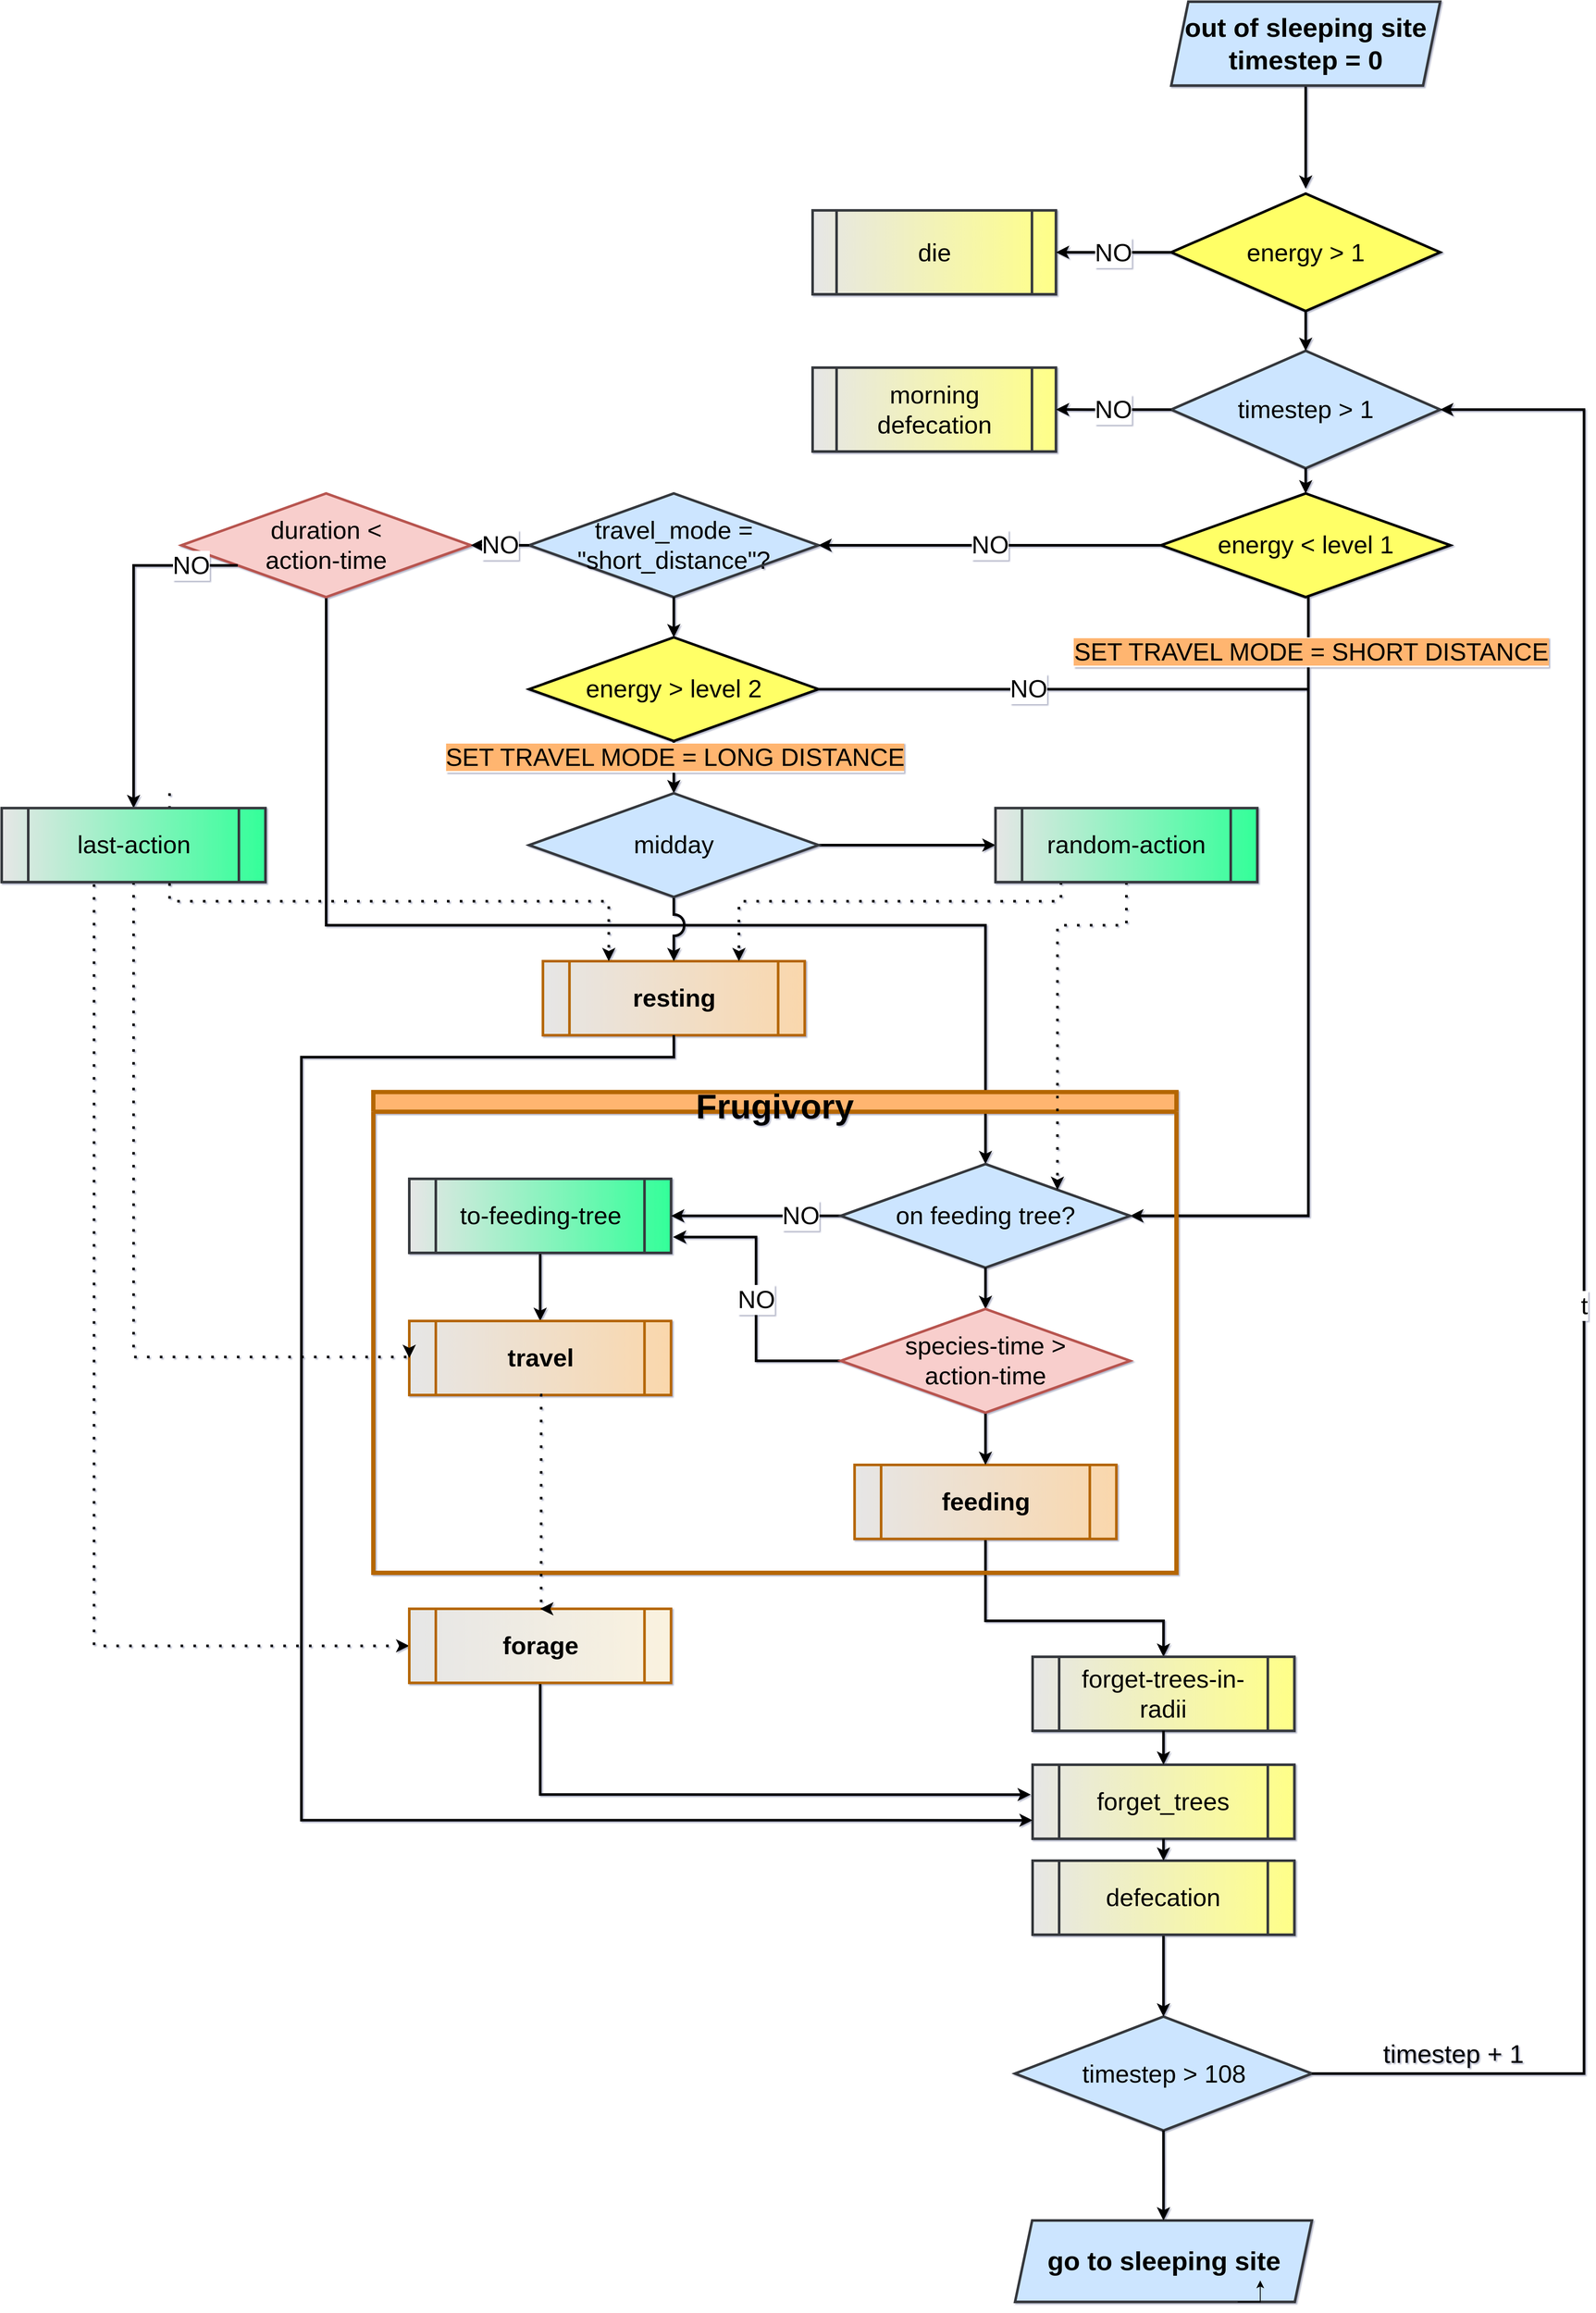 <mxfile version="18.0.1" type="device" pages="2"><diagram id="C5RBs43oDa-KdzZeNtuy" name="Page-1"><mxGraphModel dx="3422" dy="2792" grid="1" gridSize="14" guides="1" tooltips="1" connect="1" arrows="1" fold="1" page="1" pageScale="1" pageWidth="827" pageHeight="1169" background="none" math="0" shadow="1"><root><mxCell id="WIyWlLk6GJQsqaUBKTNV-0"/><mxCell id="eEFysca_7kxZ6f3AVZBp-423" value="Target" style="locked=1;" parent="WIyWlLk6GJQsqaUBKTNV-0" visible="0"/><UserObject label="a" tags="Scheduling" id="eEFysca_7kxZ6f3AVZBp-425"><mxCell style="group;fontSize=29;strokeWidth=3;container=0;" parent="eEFysca_7kxZ6f3AVZBp-423" vertex="1" connectable="0"><mxGeometry x="706.24" y="1296" width="346.71" height="300" as="geometry"/></mxCell></UserObject><UserObject label="" tags="Scheduling" id="eEFysca_7kxZ6f3AVZBp-441"><mxCell style="edgeStyle=orthogonalEdgeStyle;rounded=0;orthogonalLoop=1;jettySize=auto;html=1;fontSize=29;entryX=1;entryY=0.5;entryDx=0;entryDy=0;strokeWidth=3;exitX=1;exitY=0.5;exitDx=0;exitDy=0;fillColor=#cdeb8b;strokeColor=#36393d;" parent="eEFysca_7kxZ6f3AVZBp-423" source="eEFysca_7kxZ6f3AVZBp-428" target="eEFysca_7kxZ6f3AVZBp-434" edge="1"><mxGeometry relative="1" as="geometry"><mxPoint x="953" y="982" as="sourcePoint"/><mxPoint x="1252.765" y="42.552" as="targetPoint"/><Array as="points"><mxPoint x="1553" y="1363"/><mxPoint x="1553" y="-96"/></Array></mxGeometry></mxCell></UserObject><UserObject label="" tags="Scheduling" id="eEFysca_7kxZ6f3AVZBp-488"><mxCell style="edgeStyle=orthogonalEdgeStyle;rounded=0;orthogonalLoop=1;jettySize=auto;html=1;fontSize=29;strokeWidth=3;entryX=0.5;entryY=0;entryDx=0;entryDy=0;exitX=0.5;exitY=1;exitDx=0;exitDy=0;fillColor=#cdeb8b;strokeColor=#36393d;" parent="eEFysca_7kxZ6f3AVZBp-423" source="eEFysca_7kxZ6f3AVZBp-486" target="eEFysca_7kxZ6f3AVZBp-428" edge="1"><mxGeometry relative="1" as="geometry"><mxPoint x="608" y="884" as="sourcePoint"/><mxPoint x="738.885" y="940" as="targetPoint"/></mxGeometry></mxCell></UserObject><UserObject label="" tags="Scheduling" id="eEFysca_7kxZ6f3AVZBp-489"><mxCell style="edgeStyle=orthogonalEdgeStyle;rounded=0;orthogonalLoop=1;jettySize=auto;html=1;fontSize=29;strokeWidth=3;entryX=0.5;entryY=0;entryDx=0;entryDy=0;fillColor=#cdeb8b;strokeColor=#36393d;" parent="eEFysca_7kxZ6f3AVZBp-423" source="eEFysca_7kxZ6f3AVZBp-434" target="eEFysca_7kxZ6f3AVZBp-444" edge="1"><mxGeometry relative="1" as="geometry"><mxPoint x="1378.882" y="16" as="targetPoint"/></mxGeometry></mxCell></UserObject><mxCell id="eEFysca_7kxZ6f3AVZBp-492" value="" style="edgeStyle=orthogonalEdgeStyle;rounded=0;orthogonalLoop=1;jettySize=auto;html=1;fontSize=29;strokeWidth=3;fillColor=#cdeb8b;strokeColor=#36393d;" parent="eEFysca_7kxZ6f3AVZBp-423" source="eEFysca_7kxZ6f3AVZBp-430" target="eEFysca_7kxZ6f3AVZBp-434" edge="1"><mxGeometry relative="1" as="geometry"/></mxCell><UserObject label="" tags="Scheduling" id="eEFysca_7kxZ6f3AVZBp-430"><mxCell style="rhombus;whiteSpace=wrap;html=1;fontSize=29;fillColor=#cdeb8b;strokeWidth=3;strokeColor=#36393d;" parent="eEFysca_7kxZ6f3AVZBp-423" vertex="1"><mxGeometry x="742.003" y="-391.999" width="314.117" height="137.078" as="geometry"/></mxCell></UserObject><UserObject label="&lt;span style=&quot;font-family: &amp;#34;helvetica&amp;#34;&quot;&gt;timestep &amp;gt; 1&lt;/span&gt;" tags="Scheduling" id="eEFysca_7kxZ6f3AVZBp-434"><mxCell style="rhombus;whiteSpace=wrap;html=1;fontSize=29;fillColor=#cdeb8b;strokeColor=#36393d;strokeWidth=3;" parent="eEFysca_7kxZ6f3AVZBp-423" vertex="1"><mxGeometry x="742.003" y="-164.998" width="314.117" height="137.078" as="geometry"/></mxCell></UserObject><mxCell id="eEFysca_7kxZ6f3AVZBp-491" value="" style="edgeStyle=orthogonalEdgeStyle;rounded=0;orthogonalLoop=1;jettySize=auto;html=1;fontSize=29;strokeWidth=3;fillColor=#cdeb8b;strokeColor=#36393d;" parent="eEFysca_7kxZ6f3AVZBp-423" source="eEFysca_7kxZ6f3AVZBp-439" target="eEFysca_7kxZ6f3AVZBp-430" edge="1"><mxGeometry relative="1" as="geometry"/></mxCell><UserObject label="&lt;span&gt;set tree_target = -1&lt;/span&gt;" tags="Scheduling" id="eEFysca_7kxZ6f3AVZBp-439"><mxCell style="shape=parallelogram;perimeter=parallelogramPerimeter;whiteSpace=wrap;html=1;fixedSize=1;fontSize=29;fillColor=#cdeb8b;gradientDirection=west;strokeColor=#36393d;strokeWidth=3;" parent="eEFysca_7kxZ6f3AVZBp-423" vertex="1"><mxGeometry x="742.003" y="-560" width="314.117" height="97.913" as="geometry"/></mxCell></UserObject><UserObject label="" tags="Scheduling" id="eEFysca_7kxZ6f3AVZBp-444"><mxCell style="rhombus;whiteSpace=wrap;html=1;fontSize=29;fillColor=#ffff88;strokeWidth=3;strokeColor=#36393d;gradientColor=none;" parent="eEFysca_7kxZ6f3AVZBp-423" vertex="1"><mxGeometry x="708.576" y="110" width="337.906" height="120.98" as="geometry"/></mxCell></UserObject><UserObject label="&lt;font face=&quot;helvetica&quot; style=&quot;font-size: 29px&quot;&gt;don't change tree_target here&lt;br style=&quot;font-size: 29px&quot;&gt;&lt;/font&gt;" tags="Scheduling" id="eEFysca_7kxZ6f3AVZBp-445"><mxCell style="rhombus;whiteSpace=wrap;html=1;fontSize=29;fillColor=#cdeb8b;strokeColor=#36393d;strokeWidth=3;" parent="eEFysca_7kxZ6f3AVZBp-423" vertex="1"><mxGeometry x="241.944" y="110" width="337.906" height="120.98" as="geometry"/></mxCell></UserObject><UserObject label="&lt;font face=&quot;helvetica&quot; style=&quot;font-size: 29px&quot;&gt;&lt;br style=&quot;font-size: 29px&quot;&gt;&lt;/font&gt;" tags="Scheduling" id="eEFysca_7kxZ6f3AVZBp-446"><mxCell style="rhombus;whiteSpace=wrap;html=1;fontSize=29;fillColor=#cdeb8b;strokeColor=#36393d;strokeWidth=3;" parent="eEFysca_7kxZ6f3AVZBp-423" vertex="1"><mxGeometry x="-220.665" y="110" width="337.906" height="120.98" as="geometry"/></mxCell></UserObject><UserObject label="" tags="Scheduling" id="eEFysca_7kxZ6f3AVZBp-447"><mxCell style="edgeStyle=orthogonalEdgeStyle;rounded=0;orthogonalLoop=1;jettySize=auto;html=1;fontSize=29;strokeWidth=3;fillColor=#cdeb8b;strokeColor=#36393d;" parent="eEFysca_7kxZ6f3AVZBp-423" source="eEFysca_7kxZ6f3AVZBp-444" target="eEFysca_7kxZ6f3AVZBp-445" edge="1"><mxGeometry relative="1" as="geometry"/></mxCell></UserObject><UserObject label="&lt;span style=&quot;&quot;&gt;set tree_target -1&lt;/span&gt;&lt;font face=&quot;helvetica&quot; style=&quot;font-size: 29px&quot;&gt;&lt;br style=&quot;font-size: 29px&quot;&gt;&lt;/font&gt;" tags="Scheduling" id="eEFysca_7kxZ6f3AVZBp-448"><mxCell style="rhombus;whiteSpace=wrap;html=1;fontSize=29;fillColor=#cdeb8b;strokeColor=#36393d;strokeWidth=3;labelBackgroundColor=none;" parent="eEFysca_7kxZ6f3AVZBp-423" vertex="1"><mxGeometry x="-220.665" y="291.47" width="337.906" height="120.98" as="geometry"/></mxCell></UserObject><UserObject label="" tags="Scheduling" id="eEFysca_7kxZ6f3AVZBp-449"><mxCell style="edgeStyle=orthogonalEdgeStyle;rounded=0;orthogonalLoop=1;jettySize=auto;html=1;fontSize=29;strokeWidth=3;fillColor=#cdeb8b;strokeColor=#36393d;" parent="eEFysca_7kxZ6f3AVZBp-423" source="eEFysca_7kxZ6f3AVZBp-445" target="eEFysca_7kxZ6f3AVZBp-446" edge="1"><mxGeometry relative="1" as="geometry"/></mxCell></UserObject><UserObject label="" tags="Scheduling" id="eEFysca_7kxZ6f3AVZBp-450"><mxCell style="edgeStyle=orthogonalEdgeStyle;rounded=0;orthogonalLoop=1;jettySize=auto;html=1;fontSize=29;strokeWidth=3;fillColor=#cdeb8b;strokeColor=#36393d;" parent="eEFysca_7kxZ6f3AVZBp-423" source="eEFysca_7kxZ6f3AVZBp-446" target="eEFysca_7kxZ6f3AVZBp-448" edge="1"><mxGeometry relative="1" as="geometry"/></mxCell></UserObject><UserObject label="&lt;font style=&quot;font-size: 29px;&quot;&gt;random-action&lt;/font&gt;" tags="Scheduling" id="eEFysca_7kxZ6f3AVZBp-451"><mxCell style="shape=process;whiteSpace=wrap;html=1;backgroundOutline=1;fontSize=29;fillColor=#cdeb8b;strokeColor=#36393d;gradientDirection=west;strokeWidth=3;" parent="eEFysca_7kxZ6f3AVZBp-423" vertex="1"><mxGeometry x="-204.574" y="472.941" width="305.724" height="86.414" as="geometry"/></mxCell></UserObject><UserObject label="" tags="Scheduling" id="eEFysca_7kxZ6f3AVZBp-452"><mxCell style="edgeStyle=orthogonalEdgeStyle;rounded=0;orthogonalLoop=1;jettySize=auto;html=1;fontSize=29;strokeWidth=3;fillColor=#cdeb8b;strokeColor=#36393d;labelBackgroundColor=#FFFF33;" parent="eEFysca_7kxZ6f3AVZBp-423" source="eEFysca_7kxZ6f3AVZBp-448" target="eEFysca_7kxZ6f3AVZBp-451" edge="1"><mxGeometry relative="1" as="geometry"/></mxCell></UserObject><UserObject label="" tags="Scheduling" id="eEFysca_7kxZ6f3AVZBp-453"><mxCell style="rhombus;whiteSpace=wrap;html=1;fontSize=29;fillColor=#ffff88;strokeWidth=3;strokeColor=#36393d;gradientColor=none;" parent="eEFysca_7kxZ6f3AVZBp-423" vertex="1"><mxGeometry x="241.944" y="291.47" width="337.906" height="120.98" as="geometry"/></mxCell></UserObject><UserObject label="" tags="Scheduling" id="eEFysca_7kxZ6f3AVZBp-454"><mxCell style="edgeStyle=orthogonalEdgeStyle;rounded=0;orthogonalLoop=1;jettySize=auto;html=1;fontSize=29;strokeWidth=3;fillColor=#cdeb8b;strokeColor=#36393d;" parent="eEFysca_7kxZ6f3AVZBp-423" source="eEFysca_7kxZ6f3AVZBp-445" target="eEFysca_7kxZ6f3AVZBp-453" edge="1"><mxGeometry relative="1" as="geometry"/></mxCell></UserObject><UserObject label="" tags="Scheduling" id="eEFysca_7kxZ6f3AVZBp-455"><mxCell style="rhombus;whiteSpace=wrap;html=1;fontSize=29;fillColor=#cdeb8b;strokeColor=#36393d;strokeWidth=3;" parent="eEFysca_7kxZ6f3AVZBp-423" vertex="1"><mxGeometry x="708.576" y="291.47" width="337.906" height="120.98" as="geometry"/></mxCell></UserObject><UserObject label="" tags="Scheduling" id="eEFysca_7kxZ6f3AVZBp-456"><mxCell style="edgeStyle=orthogonalEdgeStyle;rounded=0;orthogonalLoop=1;jettySize=auto;html=1;fontSize=29;strokeWidth=3;fillColor=#cdeb8b;strokeColor=#36393d;" parent="eEFysca_7kxZ6f3AVZBp-423" source="eEFysca_7kxZ6f3AVZBp-444" target="eEFysca_7kxZ6f3AVZBp-455" edge="1"><mxGeometry relative="1" as="geometry"/></mxCell></UserObject><UserObject label="" tags="Scheduling" id="eEFysca_7kxZ6f3AVZBp-457"><mxCell style="edgeStyle=orthogonalEdgeStyle;rounded=0;orthogonalLoop=1;jettySize=auto;html=1;fontSize=29;strokeWidth=3;fillColor=#cdeb8b;strokeColor=#36393d;" parent="eEFysca_7kxZ6f3AVZBp-423" source="eEFysca_7kxZ6f3AVZBp-453" target="eEFysca_7kxZ6f3AVZBp-455" edge="1"><mxGeometry relative="1" as="geometry"/></mxCell></UserObject><UserObject label="" tags="Scheduling" id="eEFysca_7kxZ6f3AVZBp-458"><mxCell style="shape=process;whiteSpace=wrap;html=1;backgroundOutline=1;fontSize=29;fillColor=#cdeb8b;strokeColor=#36393d;gradientDirection=west;strokeWidth=3;" parent="eEFysca_7kxZ6f3AVZBp-423" vertex="1"><mxGeometry x="1187.276" y="472.941" width="305.724" height="86.414" as="geometry"/></mxCell></UserObject><UserObject label="" tags="Scheduling" id="eEFysca_7kxZ6f3AVZBp-459"><mxCell style="edgeStyle=orthogonalEdgeStyle;rounded=0;orthogonalLoop=1;jettySize=auto;html=1;entryX=0.5;entryY=0;entryDx=0;entryDy=0;fontSize=29;strokeWidth=3;fillColor=#cdeb8b;strokeColor=#36393d;" parent="eEFysca_7kxZ6f3AVZBp-423" source="eEFysca_7kxZ6f3AVZBp-455" target="eEFysca_7kxZ6f3AVZBp-458" edge="1"><mxGeometry relative="1" as="geometry"/></mxCell></UserObject><UserObject label="&lt;font face=&quot;helvetica&quot; style=&quot;font-size: 29px&quot;&gt;&lt;br style=&quot;font-size: 29px&quot;&gt;&lt;/font&gt;" tags="Scheduling" id="eEFysca_7kxZ6f3AVZBp-460"><mxCell style="rhombus;whiteSpace=wrap;html=1;fontSize=29;fillColor=#cdeb8b;strokeColor=#36393d;strokeWidth=3;" parent="eEFysca_7kxZ6f3AVZBp-423" vertex="1"><mxGeometry x="708.576" y="455.658" width="337.906" height="120.98" as="geometry"/></mxCell></UserObject><UserObject label="" tags="Scheduling" id="eEFysca_7kxZ6f3AVZBp-461"><mxCell style="edgeStyle=orthogonalEdgeStyle;rounded=0;orthogonalLoop=1;jettySize=auto;html=1;fontSize=29;strokeWidth=3;fillColor=#cdeb8b;strokeColor=#36393d;" parent="eEFysca_7kxZ6f3AVZBp-423" source="eEFysca_7kxZ6f3AVZBp-455" target="eEFysca_7kxZ6f3AVZBp-460" edge="1"><mxGeometry relative="1" as="geometry"/></mxCell></UserObject><UserObject label="&lt;font style=&quot;font-size: 29px;&quot;&gt;feeding&lt;/font&gt;" tags="Scheduling" id="eEFysca_7kxZ6f3AVZBp-462"><mxCell style="shape=process;whiteSpace=wrap;html=1;backgroundOutline=1;fontSize=29;fillColor=#cdeb8b;strokeColor=#36393d;gradientDirection=west;fontStyle=1;strokeWidth=3;" parent="eEFysca_7kxZ6f3AVZBp-423" vertex="1"><mxGeometry x="724.667" y="634.248" width="305.724" height="86.414" as="geometry"/></mxCell></UserObject><UserObject label="" tags="Scheduling" id="eEFysca_7kxZ6f3AVZBp-463"><mxCell style="edgeStyle=orthogonalEdgeStyle;rounded=0;orthogonalLoop=1;jettySize=auto;html=1;fontSize=29;strokeWidth=3;fillColor=#cdeb8b;strokeColor=#36393d;" parent="eEFysca_7kxZ6f3AVZBp-423" source="eEFysca_7kxZ6f3AVZBp-460" target="eEFysca_7kxZ6f3AVZBp-462" edge="1"><mxGeometry relative="1" as="geometry"/></mxCell></UserObject><UserObject label="" tags="Scheduling" id="eEFysca_7kxZ6f3AVZBp-465"><mxCell style="edgeStyle=orthogonalEdgeStyle;rounded=0;orthogonalLoop=1;jettySize=auto;html=1;fontSize=29;strokeWidth=3;fillColor=#cdeb8b;strokeColor=#36393d;entryX=0;entryY=0;entryDx=0;entryDy=0;" parent="eEFysca_7kxZ6f3AVZBp-423" source="eEFysca_7kxZ6f3AVZBp-458" target="eEFysca_7kxZ6f3AVZBp-507" edge="1"><mxGeometry relative="1" as="geometry"><mxPoint x="1340.138" y="634.248" as="targetPoint"/></mxGeometry></mxCell></UserObject><UserObject label="" tags="Scheduling" id="eEFysca_7kxZ6f3AVZBp-466"><mxCell style="shape=process;whiteSpace=wrap;html=1;backgroundOutline=1;fontSize=29;fillColor=#cdeb8b;strokeColor=#36393d;gradientDirection=west;strokeWidth=3;" parent="eEFysca_7kxZ6f3AVZBp-423" vertex="1"><mxGeometry x="724.667" y="775.391" width="305.724" height="86.414" as="geometry"/></mxCell></UserObject><UserObject label="" tags="Scheduling" id="eEFysca_7kxZ6f3AVZBp-467"><mxCell style="edgeStyle=orthogonalEdgeStyle;rounded=0;orthogonalLoop=1;jettySize=auto;html=1;fontSize=29;strokeWidth=3;fillColor=#cdeb8b;strokeColor=#36393d;" parent="eEFysca_7kxZ6f3AVZBp-423" source="eEFysca_7kxZ6f3AVZBp-462" target="eEFysca_7kxZ6f3AVZBp-466" edge="1"><mxGeometry relative="1" as="geometry"/></mxCell></UserObject><UserObject label="&lt;div style=&quot;font-size: 20px&quot;&gt;&lt;br&gt;&lt;/div&gt;" tags="Scheduling" id="eEFysca_7kxZ6f3AVZBp-468"><mxCell style="edgeStyle=orthogonalEdgeStyle;rounded=0;orthogonalLoop=1;jettySize=auto;html=1;fontSize=29;exitX=0.5;exitY=1;exitDx=0;exitDy=0;dashed=1;strokeWidth=3;fillColor=#cdeb8b;strokeColor=#36393d;entryX=0;entryY=0.5;entryDx=0;entryDy=0;" parent="eEFysca_7kxZ6f3AVZBp-423" source="eEFysca_7kxZ6f3AVZBp-451" target="mAZVNSIecpQf73zIRSqu-3" edge="1"><mxGeometry relative="1" as="geometry"><Array as="points"><mxPoint x="-24" y="559"/><mxPoint x="-24" y="677"/><mxPoint x="258" y="677"/></Array><mxPoint x="241.94" y="677.455" as="targetPoint"/></mxGeometry></mxCell></UserObject><mxCell id="c4gwMvb7nJ6NcYthGlJr-0" value="&lt;div style=&quot;font-size: 23px&quot;&gt;&lt;br&gt;&lt;/div&gt;" style="edgeLabel;html=1;align=center;verticalAlign=bottom;resizable=0;points=[];labelBackgroundColor=none;" parent="eEFysca_7kxZ6f3AVZBp-468" vertex="1" connectable="0"><mxGeometry x="0.694" y="3" relative="1" as="geometry"><mxPoint x="-39" y="1" as="offset"/></mxGeometry></mxCell><UserObject label="" tags="Scheduling" id="eEFysca_7kxZ6f3AVZBp-470"><mxCell style="edgeStyle=orthogonalEdgeStyle;rounded=0;orthogonalLoop=1;jettySize=auto;html=1;fontSize=29;strokeWidth=3;fillColor=#cdeb8b;strokeColor=#36393d;labelBackgroundColor=none;" parent="eEFysca_7kxZ6f3AVZBp-423" edge="1"><mxGeometry x="-0.062" y="-54" relative="1" as="geometry"><mxPoint x="248.09" y="516.2" as="sourcePoint"/><mxPoint x="107.15" y="516.2" as="targetPoint"/><mxPoint as="offset"/></mxGeometry></mxCell></UserObject><mxCell id="VFFzib8650GLYdT5_z0R-18" value="&lt;br&gt;&lt;br&gt;" style="edgeStyle=orthogonalEdgeStyle;rounded=0;orthogonalLoop=1;jettySize=auto;html=1;labelBackgroundColor=none;fontFamily=Helvetica;fontSize=29;fontColor=default;endArrow=classic;endFill=1;strokeColor=#36393d;strokeWidth=3;fillColor=#cdeb8b;entryX=0.5;entryY=0;entryDx=0;entryDy=0;" parent="eEFysca_7kxZ6f3AVZBp-423" source="eEFysca_7kxZ6f3AVZBp-472" target="mAZVNSIecpQf73zIRSqu-3" edge="1"><mxGeometry x="-0.12" y="37" relative="1" as="geometry"><mxPoint as="offset"/><mxPoint x="410.889" y="634.25" as="targetPoint"/></mxGeometry></mxCell><UserObject label="&lt;font face=&quot;helvetica&quot; style=&quot;font-size: 29px&quot;&gt;&lt;br style=&quot;font-size: 29px&quot;&gt;&lt;/font&gt;" tags="Scheduling" id="eEFysca_7kxZ6f3AVZBp-472"><mxCell style="rhombus;whiteSpace=wrap;html=1;fontSize=29;fillColor=#cdeb8b;strokeColor=#36393d;strokeWidth=3;" parent="eEFysca_7kxZ6f3AVZBp-423" vertex="1"><mxGeometry x="241.944" y="455.658" width="337.906" height="120.98" as="geometry"/></mxCell></UserObject><UserObject label="&#10;&#10;&lt;span style=&quot;color: rgb(0, 0, 0); font-family: helvetica; font-size: 27px; font-style: normal; font-weight: 400; letter-spacing: normal; text-align: center; text-indent: 0px; text-transform: none; word-spacing: 0px;&quot;&gt;set tree_target -1&lt;/span&gt;&lt;br style=&quot;color: rgb(0, 0, 0); font-family: helvetica; font-size: 27px; font-style: normal; font-weight: 400; letter-spacing: normal; text-align: center; text-indent: 0px; text-transform: none; word-spacing: 0px;&quot;&gt;&lt;span style=&quot;color: rgb(0, 0, 0); font-family: helvetica; font-size: 27px; font-style: normal; font-weight: 400; letter-spacing: normal; text-align: center; text-indent: 0px; text-transform: none; word-spacing: 0px;&quot;&gt;&amp;nbsp; set tree_current -1&lt;/span&gt;&#10;&#10;" tags="Scheduling" id="eEFysca_7kxZ6f3AVZBp-473"><mxCell style="edgeStyle=orthogonalEdgeStyle;rounded=0;orthogonalLoop=1;jettySize=auto;html=1;fontSize=27;strokeWidth=3;fillColor=#cdeb8b;strokeColor=#36393d;labelBackgroundColor=none;" parent="eEFysca_7kxZ6f3AVZBp-423" source="eEFysca_7kxZ6f3AVZBp-453" target="eEFysca_7kxZ6f3AVZBp-472" edge="1"><mxGeometry x="-0.003" relative="1" as="geometry"><mxPoint as="offset"/></mxGeometry></mxCell></UserObject><UserObject label="" tags="Scheduling" id="eEFysca_7kxZ6f3AVZBp-474"><mxCell style="edgeStyle=orthogonalEdgeStyle;rounded=0;orthogonalLoop=1;jettySize=auto;html=1;dashed=1;fontSize=29;strokeWidth=3;fillColor=#cdeb8b;strokeColor=#36393d;entryX=0.391;entryY=1.002;entryDx=0;entryDy=0;entryPerimeter=0;" parent="eEFysca_7kxZ6f3AVZBp-423" target="mAZVNSIecpQf73zIRSqu-3" edge="1"><mxGeometry relative="1" as="geometry"><mxPoint x="-530.412" y="559.355" as="sourcePoint"/><mxPoint x="379.4" y="720.66" as="targetPoint"/><Array as="points"><mxPoint x="-530" y="614"/><mxPoint x="-812" y="614"/><mxPoint x="-812" y="750"/><mxPoint x="379" y="750"/><mxPoint x="379" y="703"/></Array></mxGeometry></mxCell></UserObject><UserObject label="&lt;font style=&quot;font-size: 29px&quot;&gt;last-action&lt;/font&gt;" tags="Scheduling" id="eEFysca_7kxZ6f3AVZBp-475"><mxCell style="shape=process;whiteSpace=wrap;html=1;backgroundOutline=1;fontSize=29;fillColor=#cdeb8b;strokeColor=#36393d;gradientDirection=west;strokeWidth=3;" parent="eEFysca_7kxZ6f3AVZBp-423" vertex="1"><mxGeometry x="-643.047" y="472.941" width="305.724" height="86.414" as="geometry"/></mxCell></UserObject><UserObject label="" tags="Scheduling" id="eEFysca_7kxZ6f3AVZBp-476"><mxCell style="edgeStyle=orthogonalEdgeStyle;rounded=0;orthogonalLoop=1;jettySize=auto;html=1;entryX=0.359;entryY=-0.019;entryDx=0;entryDy=0;entryPerimeter=0;fontSize=29;strokeWidth=3;fillColor=#cdeb8b;strokeColor=#36393d;" parent="eEFysca_7kxZ6f3AVZBp-423" source="eEFysca_7kxZ6f3AVZBp-446" target="eEFysca_7kxZ6f3AVZBp-475" edge="1"><mxGeometry relative="1" as="geometry"/></mxCell></UserObject><UserObject label="" tags="Scheduling" id="eEFysca_7kxZ6f3AVZBp-477"><mxCell style="edgeStyle=orthogonalEdgeStyle;rounded=0;orthogonalLoop=1;jettySize=auto;html=1;entryX=0.645;entryY=0;entryDx=0;entryDy=0;entryPerimeter=0;fontSize=29;strokeWidth=3;fillColor=#cdeb8b;strokeColor=#36393d;" parent="eEFysca_7kxZ6f3AVZBp-423" source="eEFysca_7kxZ6f3AVZBp-448" target="eEFysca_7kxZ6f3AVZBp-475" edge="1"><mxGeometry relative="1" as="geometry"/></mxCell></UserObject><UserObject label="forage" tags="Scheduling" id="eEFysca_7kxZ6f3AVZBp-478"><mxCell style="shape=process;whiteSpace=wrap;html=1;backgroundOutline=1;fontSize=29;fillColor=#cdeb8b;strokeColor=#36393d;gradientDirection=west;fontStyle=1;strokeWidth=3;" parent="eEFysca_7kxZ6f3AVZBp-423" vertex="1"><mxGeometry x="-643.047" y="634.248" width="305.724" height="86.414" as="geometry"/></mxCell></UserObject><UserObject label="" tags="Scheduling" id="eEFysca_7kxZ6f3AVZBp-479"><mxCell style="edgeStyle=orthogonalEdgeStyle;rounded=0;orthogonalLoop=1;jettySize=auto;html=1;entryX=1;entryY=0.5;entryDx=0;entryDy=0;dashed=1;fontSize=29;exitX=0.5;exitY=1;exitDx=0;exitDy=0;strokeWidth=3;fillColor=#cdeb8b;strokeColor=#36393d;" parent="eEFysca_7kxZ6f3AVZBp-423" source="eEFysca_7kxZ6f3AVZBp-451" target="eEFysca_7kxZ6f3AVZBp-478" edge="1"><mxGeometry relative="1" as="geometry"><Array as="points"><mxPoint x="-79.871" y="559.355"/><mxPoint x="-79.871" y="677.455"/></Array></mxGeometry></mxCell></UserObject><UserObject label="" tags="Scheduling" id="eEFysca_7kxZ6f3AVZBp-480"><mxCell style="shape=process;whiteSpace=wrap;html=1;backgroundOutline=1;fontSize=29;fillColor=#cdeb8b;strokeColor=#36393d;gradientDirection=west;strokeWidth=3;" parent="eEFysca_7kxZ6f3AVZBp-423" vertex="1"><mxGeometry x="724.667" y="916.535" width="305.724" height="86.414" as="geometry"/></mxCell></UserObject><UserObject label="" tags="Scheduling" id="eEFysca_7kxZ6f3AVZBp-481"><mxCell style="edgeStyle=orthogonalEdgeStyle;rounded=0;orthogonalLoop=1;jettySize=auto;html=1;dashed=1;fontSize=29;strokeWidth=3;fillColor=#cdeb8b;strokeColor=#36393d;" parent="eEFysca_7kxZ6f3AVZBp-423" source="eEFysca_7kxZ6f3AVZBp-475" target="eEFysca_7kxZ6f3AVZBp-478" edge="1"><mxGeometry relative="1" as="geometry"><Array as="points"><mxPoint x="-445.935" y="593.921"/><mxPoint x="-445.935" y="593.921"/></Array></mxGeometry></mxCell></UserObject><UserObject label="" tags="Scheduling" id="eEFysca_7kxZ6f3AVZBp-482"><mxCell style="edgeStyle=orthogonalEdgeStyle;rounded=0;orthogonalLoop=1;jettySize=auto;html=1;entryX=1;entryY=0.5;entryDx=0;entryDy=0;fontSize=29;strokeWidth=3;fillColor=#cdeb8b;strokeColor=#36393d;exitX=0;exitY=1;exitDx=0;exitDy=0;" parent="eEFysca_7kxZ6f3AVZBp-423" source="eEFysca_7kxZ6f3AVZBp-507" target="eEFysca_7kxZ6f3AVZBp-480" edge="1"><mxGeometry relative="1" as="geometry"><mxPoint x="1344" y="721" as="sourcePoint"/><Array as="points"><mxPoint x="1341" y="721"/><mxPoint x="1344" y="721"/><mxPoint x="1344" y="960"/></Array></mxGeometry></mxCell></UserObject><UserObject label="" tags="Scheduling" id="eEFysca_7kxZ6f3AVZBp-483"><mxCell style="edgeStyle=orthogonalEdgeStyle;rounded=0;orthogonalLoop=1;jettySize=auto;html=1;fontSize=29;strokeWidth=3;fillColor=#cdeb8b;strokeColor=#36393d;" parent="eEFysca_7kxZ6f3AVZBp-423" source="eEFysca_7kxZ6f3AVZBp-466" target="eEFysca_7kxZ6f3AVZBp-480" edge="1"><mxGeometry relative="1" as="geometry"/></mxCell></UserObject><UserObject label="" tags="Scheduling" id="eEFysca_7kxZ6f3AVZBp-484"><mxCell style="edgeStyle=orthogonalEdgeStyle;rounded=0;orthogonalLoop=1;jettySize=auto;html=1;entryX=0;entryY=0.5;entryDx=0;entryDy=0;fontSize=29;strokeWidth=3;fillColor=#cdeb8b;strokeColor=#36393d;exitX=0.5;exitY=1;exitDx=0;exitDy=0;" parent="eEFysca_7kxZ6f3AVZBp-423" source="mAZVNSIecpQf73zIRSqu-3" target="eEFysca_7kxZ6f3AVZBp-480" edge="1"><mxGeometry relative="1" as="geometry"><mxPoint x="410.9" y="720.66" as="sourcePoint"/><Array as="points"><mxPoint x="411" y="798"/><mxPoint x="568" y="798"/><mxPoint x="568" y="960"/></Array></mxGeometry></mxCell></UserObject><UserObject label="" tags="Scheduling" id="eEFysca_7kxZ6f3AVZBp-485"><mxCell style="edgeStyle=orthogonalEdgeStyle;rounded=0;orthogonalLoop=1;jettySize=auto;html=1;entryX=0;entryY=0.75;entryDx=0;entryDy=0;fontSize=29;exitX=0.5;exitY=1;exitDx=0;exitDy=0;strokeWidth=3;fillColor=#cdeb8b;strokeColor=#36393d;" parent="eEFysca_7kxZ6f3AVZBp-423" source="eEFysca_7kxZ6f3AVZBp-478" target="eEFysca_7kxZ6f3AVZBp-480" edge="1"><mxGeometry relative="1" as="geometry"/></mxCell></UserObject><UserObject label="" tags="Scheduling" id="eEFysca_7kxZ6f3AVZBp-486"><mxCell style="shape=process;whiteSpace=wrap;html=1;backgroundOutline=1;fontSize=29;fillColor=#cdeb8b;strokeColor=#36393d;gradientDirection=west;strokeWidth=3;" parent="eEFysca_7kxZ6f3AVZBp-423" vertex="1"><mxGeometry x="724.667" y="1065.077" width="305.724" height="86.414" as="geometry"/></mxCell></UserObject><UserObject label="" tags="Scheduling" id="eEFysca_7kxZ6f3AVZBp-487"><mxCell style="edgeStyle=orthogonalEdgeStyle;rounded=0;orthogonalLoop=1;jettySize=auto;html=1;entryX=0.5;entryY=0;entryDx=0;entryDy=0;fontSize=29;strokeWidth=3;fillColor=#cdeb8b;strokeColor=#36393d;" parent="eEFysca_7kxZ6f3AVZBp-423" source="eEFysca_7kxZ6f3AVZBp-480" target="eEFysca_7kxZ6f3AVZBp-486" edge="1"><mxGeometry relative="1" as="geometry"/></mxCell></UserObject><UserObject label="&lt;span style=&quot;font-size: 29px;&quot;&gt;go to sleeping site&lt;/span&gt;" tags="Scheduling" id="eEFysca_7kxZ6f3AVZBp-426"><mxCell style="shape=parallelogram;perimeter=parallelogramPerimeter;whiteSpace=wrap;html=1;fixedSize=1;fontSize=29;fillColor=#cdeb8b;gradientDirection=west;strokeColor=#36393d;strokeWidth=3;" parent="eEFysca_7kxZ6f3AVZBp-423" vertex="1"><mxGeometry x="706.24" y="1500.998" width="346.71" height="95.002" as="geometry"/></mxCell></UserObject><mxCell id="eEFysca_7kxZ6f3AVZBp-504" value="&amp;nbsp; ; set tree_current &lt;br&gt;-1" style="edgeStyle=orthogonalEdgeStyle;rounded=0;orthogonalLoop=1;jettySize=auto;html=1;fontSize=22;endArrow=classic;endFill=1;strokeWidth=3;labelBackgroundColor=none;" parent="eEFysca_7kxZ6f3AVZBp-423" source="eEFysca_7kxZ6f3AVZBp-460" target="eEFysca_7kxZ6f3AVZBp-458" edge="1"><mxGeometry x="-0.353" y="40" relative="1" as="geometry"><mxPoint as="offset"/></mxGeometry></mxCell><UserObject label="" tags="Scheduling" id="eEFysca_7kxZ6f3AVZBp-427"><mxCell style="edgeStyle=orthogonalEdgeStyle;rounded=0;orthogonalLoop=1;jettySize=auto;html=1;fontSize=29;strokeWidth=3;exitX=0.5;exitY=1;exitDx=0;exitDy=0;fillColor=#cdeb8b;strokeColor=#36393d;" parent="eEFysca_7kxZ6f3AVZBp-423" source="eEFysca_7kxZ6f3AVZBp-428" target="eEFysca_7kxZ6f3AVZBp-426" edge="1"><mxGeometry relative="1" as="geometry"><mxPoint x="879.599" y="1424.575" as="sourcePoint"/></mxGeometry></mxCell></UserObject><UserObject label="&lt;font face=&quot;helvetica&quot; style=&quot;font-size: 29px&quot;&gt;timestep &amp;gt; 108&lt;br style=&quot;font-size: 29px&quot;&gt;&lt;/font&gt;" tags="Scheduling" id="eEFysca_7kxZ6f3AVZBp-428"><mxCell style="rhombus;whiteSpace=wrap;html=1;fontSize=29;fillColor=#cdeb8b;strokeColor=#36393d;strokeWidth=3;" parent="eEFysca_7kxZ6f3AVZBp-423" vertex="1"><mxGeometry x="706.24" y="1296" width="346.71" height="133.002" as="geometry"/></mxCell></UserObject><mxCell id="eEFysca_7kxZ6f3AVZBp-505" value="" style="group;spacing=0;fontStyle=1;fillColor=#cdeb8b;strokeColor=#36393d;fontSize=10;" parent="eEFysca_7kxZ6f3AVZBp-423" vertex="1" connectable="0"><mxGeometry x="1187.28" y="630" width="322" height="90.66" as="geometry"/></mxCell><UserObject label="&lt;font&gt;&lt;font face=&quot;helvetica&quot;&gt;&lt;span style=&quot;font-size: 14px&quot;&gt;set tree_target &lt;br&gt;[closest feeding-tree]&lt;/span&gt;&lt;/font&gt;&lt;br style=&quot;font-size: 16px&quot;&gt;&lt;/font&gt;" tags="Status-action" id="eEFysca_7kxZ6f3AVZBp-506"><mxCell style="shape=process;whiteSpace=wrap;html=1;backgroundOutline=1;fontSize=16;fillColor=#cdeb8b;strokeColor=#36393d;gradientDirection=west;fontStyle=1;strokeWidth=3;" parent="eEFysca_7kxZ6f3AVZBp-505" vertex="1"><mxGeometry width="154" height="90.66" as="geometry"/></mxCell></UserObject><UserObject label="&lt;font face=&quot;helvetica&quot; style=&quot;font-size: 14px&quot;&gt;&lt;br&gt;&lt;/font&gt;" tags="Status-action" id="eEFysca_7kxZ6f3AVZBp-507"><mxCell style="shape=process;whiteSpace=wrap;html=1;backgroundOutline=1;fontSize=16;fillColor=#cdeb8b;strokeColor=#36393d;gradientDirection=west;fontStyle=1;strokeWidth=3;" parent="eEFysca_7kxZ6f3AVZBp-505" vertex="1"><mxGeometry x="154" width="154" height="90.66" as="geometry"/></mxCell></UserObject><UserObject label="&lt;font style=&quot;font-size: 29px&quot;&gt;resting&lt;/font&gt;" tags="Scheduling" id="mAZVNSIecpQf73zIRSqu-3"><mxCell style="shape=process;whiteSpace=wrap;html=1;backgroundOutline=1;fontSize=29;fillColor=#cdeb8b;strokeColor=#36393d;gradientDirection=west;fontStyle=1;strokeWidth=3;" parent="eEFysca_7kxZ6f3AVZBp-423" vertex="1"><mxGeometry x="258.037" y="634.248" width="305.724" height="86.414" as="geometry"/></mxCell></UserObject><mxCell id="wVlic68z1Q0BE2LsOD2X-15" value="action/action-time" style="" parent="WIyWlLk6GJQsqaUBKTNV-0" visible="0"/><UserObject label="" tags="Status-action" id="d4X5qkTrP-WEOfORl1GH-585"><mxCell style="rhombus;whiteSpace=wrap;html=1;fontSize=29;fillColor=#e1d5e7;strokeWidth=3;strokeColor=#9673a6;" parent="wVlic68z1Q0BE2LsOD2X-15" vertex="1"><mxGeometry x="736.576" y="96" width="337.906" height="120.98" as="geometry"/></mxCell></UserObject><UserObject label="&lt;font face=&quot;helvetica&quot; style=&quot;font-size: 29px&quot;&gt;&lt;br style=&quot;font-size: 29px&quot;&gt;&lt;/font&gt;" tags="Status-action" id="d4X5qkTrP-WEOfORl1GH-586"><mxCell style="rhombus;whiteSpace=wrap;html=1;fontSize=29;fillColor=#e1d5e7;strokeColor=#9673a6;strokeWidth=3;" parent="wVlic68z1Q0BE2LsOD2X-15" vertex="1"><mxGeometry x="269.944" y="96" width="337.906" height="120.98" as="geometry"/></mxCell></UserObject><UserObject label="&lt;font face=&quot;helvetica&quot; style=&quot;font-size: 29px&quot;&gt;&lt;br style=&quot;font-size: 29px&quot;&gt;&lt;/font&gt;" tags="Status-action" id="d4X5qkTrP-WEOfORl1GH-587"><mxCell style="rhombus;whiteSpace=wrap;html=1;fontSize=29;fillColor=#e1d5e7;strokeColor=#9673a6;strokeWidth=3;" parent="wVlic68z1Q0BE2LsOD2X-15" vertex="1"><mxGeometry x="-192.665" y="96" width="337.906" height="120.98" as="geometry"/></mxCell></UserObject><UserObject label="" tags="Status-action" id="d4X5qkTrP-WEOfORl1GH-588"><mxCell style="edgeStyle=orthogonalEdgeStyle;rounded=0;orthogonalLoop=1;jettySize=auto;html=1;fontSize=29;strokeWidth=3;fillColor=#e1d5e7;strokeColor=#9673a6;fontStyle=1" parent="wVlic68z1Q0BE2LsOD2X-15" source="d4X5qkTrP-WEOfORl1GH-585" target="d4X5qkTrP-WEOfORl1GH-586" edge="1"><mxGeometry relative="1" as="geometry"/></mxCell></UserObject><UserObject label="&lt;font face=&quot;helvetica&quot; style=&quot;font-size: 21px&quot;&gt;&lt;br&gt;&lt;div&gt;&lt;b&gt;if choice = 0 [&lt;span&gt;set status old-status&lt;/span&gt;&lt;span&gt;]&lt;/span&gt;&lt;/b&gt;&lt;/div&gt;&lt;div&gt;&lt;b&gt;&amp;nbsp; if choice = 1 [&lt;span&gt;set new-status &lt;br&gt;one-of other-status&lt;/span&gt;&lt;/b&gt;&lt;/div&gt;&lt;div&gt;&lt;b&gt;&amp;nbsp; &amp;nbsp; set status new-status&lt;/b&gt;&lt;/div&gt;&lt;div&gt;&lt;b&gt;&amp;nbsp; &amp;nbsp; set action new-status]&lt;/b&gt;&lt;/div&gt;&lt;/font&gt;" tags="Status-action" id="d4X5qkTrP-WEOfORl1GH-589"><mxCell style="rhombus;whiteSpace=wrap;html=1;fontSize=29;fillColor=#e1d5e7;strokeColor=#9673a6;strokeWidth=3;" parent="wVlic68z1Q0BE2LsOD2X-15" vertex="1"><mxGeometry x="-192.665" y="277.47" width="337.906" height="120.98" as="geometry"/></mxCell></UserObject><UserObject label="" tags="Status-action" id="d4X5qkTrP-WEOfORl1GH-590"><mxCell style="edgeStyle=orthogonalEdgeStyle;rounded=0;orthogonalLoop=1;jettySize=auto;html=1;fontSize=29;strokeWidth=3;fillColor=#e1d5e7;strokeColor=#9673a6;" parent="wVlic68z1Q0BE2LsOD2X-15" source="d4X5qkTrP-WEOfORl1GH-586" target="d4X5qkTrP-WEOfORl1GH-587" edge="1"><mxGeometry relative="1" as="geometry"/></mxCell></UserObject><UserObject label="" tags="Status-action" id="d4X5qkTrP-WEOfORl1GH-591"><mxCell style="edgeStyle=orthogonalEdgeStyle;rounded=0;orthogonalLoop=1;jettySize=auto;html=1;fontSize=29;strokeWidth=3;fillColor=#e1d5e7;strokeColor=#9673a6;" parent="wVlic68z1Q0BE2LsOD2X-15" source="d4X5qkTrP-WEOfORl1GH-587" target="d4X5qkTrP-WEOfORl1GH-589" edge="1"><mxGeometry relative="1" as="geometry"/></mxCell></UserObject><mxCell id="SyBxDLMS_OqKxeSBL90C-0" value="&lt;span style=&quot;font-family: helvetica; font-size: 21px; background-color: rgb(248, 249, 250);&quot;&gt;set action-time 0&lt;/span&gt;" style="edgeLabel;html=1;align=center;verticalAlign=middle;resizable=0;points=[];" parent="d4X5qkTrP-WEOfORl1GH-591" vertex="1" connectable="0"><mxGeometry x="-0.371" relative="1" as="geometry"><mxPoint as="offset"/></mxGeometry></mxCell><UserObject label="&lt;font style=&quot;font-size: 29px&quot;&gt;set action-time = 0&lt;/font&gt;" tags="Status-action" id="d4X5qkTrP-WEOfORl1GH-592"><mxCell style="shape=process;whiteSpace=wrap;html=1;backgroundOutline=1;fontSize=29;fillColor=#e1d5e7;strokeColor=#9673a6;gradientDirection=west;strokeWidth=3;" parent="wVlic68z1Q0BE2LsOD2X-15" vertex="1"><mxGeometry x="-176.574" y="458.941" width="305.724" height="86.414" as="geometry"/></mxCell></UserObject><UserObject label="" tags="Status-action" id="d4X5qkTrP-WEOfORl1GH-593"><mxCell style="edgeStyle=orthogonalEdgeStyle;rounded=0;orthogonalLoop=1;jettySize=auto;html=1;fontSize=29;strokeWidth=3;fillColor=#e1d5e7;strokeColor=#9673a6;" parent="wVlic68z1Q0BE2LsOD2X-15" source="d4X5qkTrP-WEOfORl1GH-589" target="d4X5qkTrP-WEOfORl1GH-592" edge="1"><mxGeometry relative="1" as="geometry"/></mxCell></UserObject><UserObject label="" tags="Status-action" id="d4X5qkTrP-WEOfORl1GH-594"><mxCell style="rhombus;whiteSpace=wrap;html=1;fontSize=29;fillColor=#e1d5e7;strokeWidth=3;strokeColor=#9673a6;" parent="wVlic68z1Q0BE2LsOD2X-15" vertex="1"><mxGeometry x="269.944" y="277.47" width="337.906" height="120.98" as="geometry"/></mxCell></UserObject><UserObject label="" tags="Status-action" id="d4X5qkTrP-WEOfORl1GH-595"><mxCell style="edgeStyle=orthogonalEdgeStyle;rounded=0;orthogonalLoop=1;jettySize=auto;html=1;fontSize=29;strokeWidth=3;fillColor=#e1d5e7;strokeColor=#9673a6;" parent="wVlic68z1Q0BE2LsOD2X-15" source="d4X5qkTrP-WEOfORl1GH-586" target="d4X5qkTrP-WEOfORl1GH-594" edge="1"><mxGeometry relative="1" as="geometry"/></mxCell></UserObject><UserObject label="" tags="Status-action" id="d4X5qkTrP-WEOfORl1GH-596"><mxCell style="rhombus;whiteSpace=wrap;html=1;fontSize=29;fillColor=#e1d5e7;strokeColor=#9673a6;strokeWidth=3;" parent="wVlic68z1Q0BE2LsOD2X-15" vertex="1"><mxGeometry x="736.576" y="277.47" width="337.906" height="120.98" as="geometry"/></mxCell></UserObject><UserObject label="" tags="Status-action" id="d4X5qkTrP-WEOfORl1GH-597"><mxCell style="edgeStyle=orthogonalEdgeStyle;rounded=0;orthogonalLoop=1;jettySize=auto;html=1;fontSize=29;strokeWidth=3;fillColor=#e1d5e7;strokeColor=#9673a6;fontStyle=1" parent="wVlic68z1Q0BE2LsOD2X-15" source="d4X5qkTrP-WEOfORl1GH-585" target="d4X5qkTrP-WEOfORl1GH-596" edge="1"><mxGeometry relative="1" as="geometry"/></mxCell></UserObject><UserObject label="" tags="Status-action" id="d4X5qkTrP-WEOfORl1GH-598"><mxCell style="edgeStyle=orthogonalEdgeStyle;rounded=0;orthogonalLoop=1;jettySize=auto;html=1;fontSize=29;strokeWidth=3;fillColor=#e1d5e7;strokeColor=#9673a6;" parent="wVlic68z1Q0BE2LsOD2X-15" source="d4X5qkTrP-WEOfORl1GH-594" target="d4X5qkTrP-WEOfORl1GH-596" edge="1"><mxGeometry relative="1" as="geometry"/></mxCell></UserObject><UserObject label="set action-time 0" tags="Status-action" id="d4X5qkTrP-WEOfORl1GH-599"><mxCell style="shape=process;whiteSpace=wrap;html=1;backgroundOutline=1;fontSize=29;fillColor=#e1d5e7;strokeColor=#9673a6;gradientDirection=west;strokeWidth=3;" parent="wVlic68z1Q0BE2LsOD2X-15" vertex="1"><mxGeometry x="1215.276" y="458.941" width="305.724" height="86.414" as="geometry"/></mxCell></UserObject><UserObject label="" tags="Status-action" id="d4X5qkTrP-WEOfORl1GH-600"><mxCell style="edgeStyle=orthogonalEdgeStyle;rounded=0;orthogonalLoop=1;jettySize=auto;html=1;entryX=0.5;entryY=0;entryDx=0;entryDy=0;fontSize=29;strokeWidth=3;fillColor=#e1d5e7;strokeColor=#9673a6;" parent="wVlic68z1Q0BE2LsOD2X-15" source="d4X5qkTrP-WEOfORl1GH-596" target="d4X5qkTrP-WEOfORl1GH-599" edge="1"><mxGeometry relative="1" as="geometry"/></mxCell></UserObject><UserObject label="" tags="Status-action" id="d4X5qkTrP-WEOfORl1GH-602"><mxCell style="edgeStyle=orthogonalEdgeStyle;rounded=0;orthogonalLoop=1;jettySize=auto;html=1;fontSize=29;strokeWidth=3;fillColor=#e1d5e7;strokeColor=#9673a6;" parent="wVlic68z1Q0BE2LsOD2X-15" source="d4X5qkTrP-WEOfORl1GH-596" target="d4X5qkTrP-WEOfORl1GH-601" edge="1"><mxGeometry relative="1" as="geometry"/></mxCell></UserObject><mxCell id="eEFysca_7kxZ6f3AVZBp-7" value="" style="edgeStyle=orthogonalEdgeStyle;rounded=0;orthogonalLoop=1;jettySize=auto;html=1;fontSize=29;strokeWidth=3;fillColor=#e1d5e7;strokeColor=#9673a6;" parent="wVlic68z1Q0BE2LsOD2X-15" source="d4X5qkTrP-WEOfORl1GH-601" target="d4X5qkTrP-WEOfORl1GH-603" edge="1"><mxGeometry x="-0.119" relative="1" as="geometry"><mxPoint as="offset"/></mxGeometry></mxCell><mxCell id="eEFysca_7kxZ6f3AVZBp-13" value="" style="edgeStyle=orthogonalEdgeStyle;rounded=0;orthogonalLoop=1;jettySize=auto;html=1;fontSize=29;strokeWidth=3;fillColor=#e1d5e7;strokeColor=#9673a6;" parent="wVlic68z1Q0BE2LsOD2X-15" source="d4X5qkTrP-WEOfORl1GH-601" target="d4X5qkTrP-WEOfORl1GH-599" edge="1"><mxGeometry relative="1" as="geometry"/></mxCell><UserObject label="&lt;span style=&quot;font-family: &amp;#34;helvetica&amp;#34;&quot;&gt;set action-time = action-time + 1&lt;/span&gt;&lt;font face=&quot;helvetica&quot;&gt;&lt;br style=&quot;font-size: 29px&quot;&gt;&lt;/font&gt;" tags="Status-action" id="d4X5qkTrP-WEOfORl1GH-601"><mxCell style="rhombus;whiteSpace=wrap;html=1;fontSize=29;fillColor=#e1d5e7;strokeWidth=3;strokeColor=#9673a6;" parent="wVlic68z1Q0BE2LsOD2X-15" vertex="1"><mxGeometry x="736.576" y="441.658" width="337.906" height="120.98" as="geometry"/></mxCell></UserObject><UserObject label="&lt;font style=&quot;font-size: 29px&quot;&gt;set action = &quot;feeding&quot;&lt;/font&gt;" tags="Status-action" id="d4X5qkTrP-WEOfORl1GH-603"><mxCell style="shape=process;whiteSpace=wrap;html=1;backgroundOutline=1;fontSize=29;fillColor=#e1d5e7;strokeColor=#9673a6;gradientDirection=west;fontStyle=1;strokeWidth=3;" parent="wVlic68z1Q0BE2LsOD2X-15" vertex="1"><mxGeometry x="752.667" y="620.248" width="305.724" height="86.414" as="geometry"/></mxCell></UserObject><UserObject label="" tags="Status-action" id="d4X5qkTrP-WEOfORl1GH-606"><mxCell style="edgeStyle=orthogonalEdgeStyle;rounded=0;orthogonalLoop=1;jettySize=auto;html=1;fontSize=29;strokeWidth=3;fillColor=#e1d5e7;strokeColor=#9673a6;endArrow=ERmany;endFill=0;entryX=1;entryY=0;entryDx=0;entryDy=0;" parent="wVlic68z1Q0BE2LsOD2X-15" source="d4X5qkTrP-WEOfORl1GH-599" target="eEFysca_7kxZ6f3AVZBp-17" edge="1"><mxGeometry relative="1" as="geometry"><mxPoint x="1368.138" y="620.248" as="targetPoint"/></mxGeometry></mxCell></UserObject><UserObject label="" tags="Status-action" id="d4X5qkTrP-WEOfORl1GH-607"><mxCell style="shape=process;whiteSpace=wrap;html=1;backgroundOutline=1;fontSize=29;fillColor=#e1d5e7;strokeColor=#9673a6;gradientDirection=west;strokeWidth=3;" parent="wVlic68z1Q0BE2LsOD2X-15" vertex="1"><mxGeometry x="752.667" y="761.391" width="305.724" height="86.414" as="geometry"/></mxCell></UserObject><UserObject label="" tags="Status-action" id="d4X5qkTrP-WEOfORl1GH-608"><mxCell style="edgeStyle=orthogonalEdgeStyle;rounded=0;orthogonalLoop=1;jettySize=auto;html=1;fontSize=29;strokeWidth=3;fillColor=#e1d5e7;strokeColor=#9673a6;" parent="wVlic68z1Q0BE2LsOD2X-15" source="d4X5qkTrP-WEOfORl1GH-603" target="d4X5qkTrP-WEOfORl1GH-607" edge="1"><mxGeometry relative="1" as="geometry"/></mxCell></UserObject><UserObject label="" tags="Status-action" id="d4X5qkTrP-WEOfORl1GH-609"><mxCell style="edgeStyle=orthogonalEdgeStyle;rounded=0;orthogonalLoop=1;jettySize=auto;html=1;entryX=0;entryY=0.5;entryDx=0;entryDy=0;fontSize=29;exitX=0.5;exitY=1;exitDx=0;exitDy=0;dashed=1;strokeWidth=3;fillColor=#e1d5e7;strokeColor=#9673a6;" parent="wVlic68z1Q0BE2LsOD2X-15" source="d4X5qkTrP-WEOfORl1GH-592" target="mAZVNSIecpQf73zIRSqu-2" edge="1"><mxGeometry relative="1" as="geometry"><Array as="points"><mxPoint x="4" y="545"/><mxPoint x="4" y="664"/><mxPoint x="286" y="664"/></Array><mxPoint x="207.9" y="663.455" as="targetPoint"/></mxGeometry></mxCell></UserObject><UserObject label="" tags="Status-action" id="d4X5qkTrP-WEOfORl1GH-611"><mxCell style="edgeStyle=orthogonalEdgeStyle;rounded=0;orthogonalLoop=1;jettySize=auto;html=1;fontSize=29;strokeWidth=3;fillColor=#e1d5e7;strokeColor=#9673a6;" parent="wVlic68z1Q0BE2LsOD2X-15" source="d4X5qkTrP-WEOfORl1GH-613" target="d4X5qkTrP-WEOfORl1GH-592" edge="1"><mxGeometry relative="1" as="geometry"/></mxCell></UserObject><UserObject label="" tags="Status-action" id="d4X5qkTrP-WEOfORl1GH-612"><mxCell style="edgeStyle=orthogonalEdgeStyle;rounded=0;orthogonalLoop=1;jettySize=auto;html=1;fontSize=29;strokeWidth=3;fillColor=#e1d5e7;strokeColor=#9673a6;entryX=0.45;entryY=-0.008;entryDx=0;entryDy=0;entryPerimeter=0;" parent="wVlic68z1Q0BE2LsOD2X-15" source="d4X5qkTrP-WEOfORl1GH-613" target="mAZVNSIecpQf73zIRSqu-2" edge="1"><mxGeometry relative="1" as="geometry"><mxPoint x="420" y="602" as="targetPoint"/><Array as="points"><mxPoint x="439" y="602"/><mxPoint x="440" y="602"/></Array></mxGeometry></mxCell></UserObject><UserObject label="&lt;font face=&quot;helvetica&quot; style=&quot;font-size: 29px&quot;&gt;&lt;br style=&quot;font-size: 29px&quot;&gt;&lt;/font&gt;" tags="Status-action" id="d4X5qkTrP-WEOfORl1GH-613"><mxCell style="rhombus;whiteSpace=wrap;html=1;fontSize=29;fillColor=#e1d5e7;strokeColor=#9673a6;strokeWidth=3;" parent="wVlic68z1Q0BE2LsOD2X-15" vertex="1"><mxGeometry x="269.944" y="441.658" width="337.906" height="120.98" as="geometry"/></mxCell></UserObject><UserObject label="" tags="Status-action" id="d4X5qkTrP-WEOfORl1GH-614"><mxCell style="edgeStyle=orthogonalEdgeStyle;rounded=0;orthogonalLoop=1;jettySize=auto;html=1;fontSize=29;strokeWidth=3;fillColor=#e1d5e7;strokeColor=#9673a6;" parent="wVlic68z1Q0BE2LsOD2X-15" source="d4X5qkTrP-WEOfORl1GH-594" target="d4X5qkTrP-WEOfORl1GH-613" edge="1"><mxGeometry relative="1" as="geometry"/></mxCell></UserObject><UserObject label="" tags="Status-action" id="d4X5qkTrP-WEOfORl1GH-615"><mxCell style="edgeStyle=orthogonalEdgeStyle;rounded=0;orthogonalLoop=1;jettySize=auto;html=1;dashed=1;fontSize=29;strokeWidth=3;fillColor=#e1d5e7;strokeColor=#9673a6;" parent="wVlic68z1Q0BE2LsOD2X-15" edge="1"><mxGeometry relative="1" as="geometry"><mxPoint x="-502.412" y="545.355" as="sourcePoint"/><mxPoint x="406" y="700" as="targetPoint"/><Array as="points"><mxPoint x="-502" y="600"/><mxPoint x="-784" y="600"/><mxPoint x="-784" y="736"/><mxPoint x="406" y="736"/></Array></mxGeometry></mxCell></UserObject><UserObject label="" tags="Status-action" id="d4X5qkTrP-WEOfORl1GH-616"><mxCell style="shape=process;whiteSpace=wrap;html=1;backgroundOutline=1;fontSize=29;fillColor=#e1d5e7;strokeColor=#9673a6;gradientDirection=west;strokeWidth=3;" parent="wVlic68z1Q0BE2LsOD2X-15" vertex="1"><mxGeometry x="-615.047" y="458.941" width="305.724" height="86.414" as="geometry"/></mxCell></UserObject><UserObject label="" tags="Status-action" id="d4X5qkTrP-WEOfORl1GH-617"><mxCell style="edgeStyle=orthogonalEdgeStyle;rounded=0;orthogonalLoop=1;jettySize=auto;html=1;entryX=0.359;entryY=-0.019;entryDx=0;entryDy=0;entryPerimeter=0;fontSize=29;strokeWidth=3;fillColor=#e1d5e7;strokeColor=#9673a6;" parent="wVlic68z1Q0BE2LsOD2X-15" source="d4X5qkTrP-WEOfORl1GH-587" target="d4X5qkTrP-WEOfORl1GH-616" edge="1"><mxGeometry relative="1" as="geometry"/></mxCell></UserObject><mxCell id="eEFysca_7kxZ6f3AVZBp-16" value="set action-time action-time + 1" style="edgeLabel;html=1;align=center;verticalAlign=middle;resizable=0;points=[];fontSize=29;labelBackgroundColor=none;" parent="d4X5qkTrP-WEOfORl1GH-617" vertex="1" connectable="0"><mxGeometry x="0.14" y="-10" relative="1" as="geometry"><mxPoint x="137" y="44" as="offset"/></mxGeometry></mxCell><UserObject label="" tags="Status-action" id="d4X5qkTrP-WEOfORl1GH-618"><mxCell style="edgeStyle=orthogonalEdgeStyle;rounded=0;orthogonalLoop=1;jettySize=auto;html=1;entryX=0.645;entryY=0;entryDx=0;entryDy=0;entryPerimeter=0;fontSize=29;strokeWidth=3;fillColor=#e1d5e7;strokeColor=#9673a6;" parent="wVlic68z1Q0BE2LsOD2X-15" source="d4X5qkTrP-WEOfORl1GH-589" target="d4X5qkTrP-WEOfORl1GH-616" edge="1"><mxGeometry relative="1" as="geometry"/></mxCell></UserObject><UserObject label="set action = &quot;forage&quot;" tags="Status-action" id="d4X5qkTrP-WEOfORl1GH-619"><mxCell style="shape=process;whiteSpace=wrap;html=1;backgroundOutline=1;fontSize=29;fillColor=#e1d5e7;strokeColor=#9673a6;gradientDirection=west;fontStyle=1;strokeWidth=3;" parent="wVlic68z1Q0BE2LsOD2X-15" vertex="1"><mxGeometry x="-615.047" y="620.248" width="305.724" height="86.414" as="geometry"/></mxCell></UserObject><UserObject label="" tags="Status-action" id="d4X5qkTrP-WEOfORl1GH-620"><mxCell style="edgeStyle=orthogonalEdgeStyle;rounded=0;orthogonalLoop=1;jettySize=auto;html=1;entryX=1;entryY=0.5;entryDx=0;entryDy=0;dashed=1;fontSize=29;exitX=0.5;exitY=1;exitDx=0;exitDy=0;strokeWidth=3;fillColor=#e1d5e7;strokeColor=#9673a6;" parent="wVlic68z1Q0BE2LsOD2X-15" source="d4X5qkTrP-WEOfORl1GH-592" target="d4X5qkTrP-WEOfORl1GH-619" edge="1"><mxGeometry relative="1" as="geometry"><Array as="points"><mxPoint x="-51.871" y="545.355"/><mxPoint x="-51.871" y="663.455"/></Array></mxGeometry></mxCell></UserObject><UserObject label="" tags="Status-action" id="d4X5qkTrP-WEOfORl1GH-621"><mxCell style="shape=process;whiteSpace=wrap;html=1;backgroundOutline=1;fontSize=29;fillColor=#e1d5e7;strokeColor=#9673a6;gradientDirection=west;strokeWidth=3;" parent="wVlic68z1Q0BE2LsOD2X-15" vertex="1"><mxGeometry x="752.667" y="902.535" width="305.724" height="86.414" as="geometry"/></mxCell></UserObject><UserObject label="" tags="Status-action" id="d4X5qkTrP-WEOfORl1GH-622"><mxCell style="edgeStyle=orthogonalEdgeStyle;rounded=0;orthogonalLoop=1;jettySize=auto;html=1;dashed=1;fontSize=29;strokeWidth=3;fillColor=#e1d5e7;strokeColor=#9673a6;" parent="wVlic68z1Q0BE2LsOD2X-15" source="d4X5qkTrP-WEOfORl1GH-616" target="d4X5qkTrP-WEOfORl1GH-619" edge="1"><mxGeometry relative="1" as="geometry"><Array as="points"><mxPoint x="-417.935" y="579.921"/><mxPoint x="-417.935" y="579.921"/></Array></mxGeometry></mxCell></UserObject><UserObject label="" tags="Status-action" id="d4X5qkTrP-WEOfORl1GH-624"><mxCell style="edgeStyle=orthogonalEdgeStyle;rounded=0;orthogonalLoop=1;jettySize=auto;html=1;fontSize=29;strokeWidth=3;fillColor=#e1d5e7;strokeColor=#9673a6;" parent="wVlic68z1Q0BE2LsOD2X-15" source="d4X5qkTrP-WEOfORl1GH-607" target="d4X5qkTrP-WEOfORl1GH-621" edge="1"><mxGeometry relative="1" as="geometry"/></mxCell></UserObject><UserObject label="" tags="Status-action" id="d4X5qkTrP-WEOfORl1GH-625"><mxCell style="edgeStyle=orthogonalEdgeStyle;rounded=0;orthogonalLoop=1;jettySize=auto;html=1;entryX=0;entryY=0.5;entryDx=0;entryDy=0;fontSize=29;strokeWidth=3;fillColor=#e1d5e7;strokeColor=#9673a6;" parent="wVlic68z1Q0BE2LsOD2X-15" target="d4X5qkTrP-WEOfORl1GH-621" edge="1"><mxGeometry relative="1" as="geometry"><mxPoint x="455" y="700" as="sourcePoint"/><Array as="points"><mxPoint x="455" y="946"/></Array></mxGeometry></mxCell></UserObject><UserObject label="" tags="Status-action" id="d4X5qkTrP-WEOfORl1GH-626"><mxCell style="edgeStyle=orthogonalEdgeStyle;rounded=0;orthogonalLoop=1;jettySize=auto;html=1;entryX=0;entryY=0.75;entryDx=0;entryDy=0;fontSize=29;exitX=0.5;exitY=1;exitDx=0;exitDy=0;strokeWidth=3;fillColor=#e1d5e7;strokeColor=#9673a6;" parent="wVlic68z1Q0BE2LsOD2X-15" source="d4X5qkTrP-WEOfORl1GH-619" target="d4X5qkTrP-WEOfORl1GH-621" edge="1"><mxGeometry relative="1" as="geometry"/></mxCell></UserObject><UserObject label="" tags="Status-action" id="d4X5qkTrP-WEOfORl1GH-627"><mxCell style="shape=process;whiteSpace=wrap;html=1;backgroundOutline=1;fontSize=29;fillColor=#e1d5e7;strokeColor=#9673a6;gradientDirection=west;strokeWidth=3;" parent="wVlic68z1Q0BE2LsOD2X-15" vertex="1"><mxGeometry x="752.667" y="1051.077" width="305.724" height="86.414" as="geometry"/></mxCell></UserObject><UserObject label="" tags="Status-action" id="d4X5qkTrP-WEOfORl1GH-628"><mxCell style="edgeStyle=orthogonalEdgeStyle;rounded=0;orthogonalLoop=1;jettySize=auto;html=1;entryX=0.5;entryY=0;entryDx=0;entryDy=0;fontSize=29;strokeWidth=3;fillColor=#e1d5e7;strokeColor=#9673a6;" parent="wVlic68z1Q0BE2LsOD2X-15" source="d4X5qkTrP-WEOfORl1GH-621" target="d4X5qkTrP-WEOfORl1GH-627" edge="1"><mxGeometry relative="1" as="geometry"/></mxCell></UserObject><UserObject label="" tags="Status-action" id="d4X5qkTrP-WEOfORl1GH-629"><mxCell style="edgeStyle=orthogonalEdgeStyle;rounded=0;orthogonalLoop=1;jettySize=auto;html=1;fontSize=29;strokeWidth=3;entryX=0.5;entryY=0;entryDx=0;entryDy=0;exitX=0.5;exitY=1;exitDx=0;exitDy=0;fillColor=#e1d5e7;strokeColor=#9673a6;" parent="wVlic68z1Q0BE2LsOD2X-15" source="d4X5qkTrP-WEOfORl1GH-627" target="d4X5qkTrP-WEOfORl1GH-571" edge="1"><mxGeometry relative="1" as="geometry"><mxPoint x="1421" y="1390" as="sourcePoint"/><mxPoint x="1551.885" y="1446" as="targetPoint"/></mxGeometry></mxCell></UserObject><UserObject label="set status = &quot;none&quot;&lt;br&gt;set action-time = 0" tags="Status-action" id="eEFysca_7kxZ6f3AVZBp-0"><mxCell style="shape=parallelogram;perimeter=parallelogramPerimeter;whiteSpace=wrap;html=1;fixedSize=1;fontSize=29;fillColor=#e1d5e7;gradientDirection=west;strokeColor=#9673a6;strokeWidth=3;" parent="wVlic68z1Q0BE2LsOD2X-15" vertex="1"><mxGeometry x="748.473" y="-518" width="314.117" height="97.913" as="geometry"/></mxCell></UserObject><UserObject label="set status = &quot;sleeping&quot;&lt;br&gt;set ction = &quot;none&quot;&lt;br&gt;set action-time = 0" tags="Status-action" id="eEFysca_7kxZ6f3AVZBp-3"><mxCell style="shape=parallelogram;perimeter=parallelogramPerimeter;whiteSpace=wrap;html=1;fixedSize=1;fontSize=29;fillColor=#e1d5e7;gradientDirection=west;strokeColor=#9673a6;strokeWidth=3;fontColor=rgb(0, 0, 0);" parent="wVlic68z1Q0BE2LsOD2X-15" vertex="1"><mxGeometry x="734.24" y="1662" width="346.71" height="95.002" as="geometry"/></mxCell></UserObject><mxCell id="eEFysca_7kxZ6f3AVZBp-4" value="" style="edgeStyle=orthogonalEdgeStyle;rounded=0;orthogonalLoop=1;jettySize=auto;html=1;" parent="wVlic68z1Q0BE2LsOD2X-15" source="d4X5qkTrP-WEOfORl1GH-569" target="eEFysca_7kxZ6f3AVZBp-3" edge="1"><mxGeometry relative="1" as="geometry"/></mxCell><mxCell id="eEFysca_7kxZ6f3AVZBp-19" value="" style="group;spacing=0;fontStyle=1" parent="wVlic68z1Q0BE2LsOD2X-15" vertex="1" connectable="0"><mxGeometry x="1215.28" y="620.25" width="322" height="86.41" as="geometry"/></mxCell><UserObject label="&lt;font style=&quot;font-size: 19px&quot;&gt;&lt;font face=&quot;helvetica&quot; style=&quot;font-size: 19px&quot;&gt;&lt;span style=&quot;font-size: 19px&quot;&gt;set action &quot;travel&quot;&lt;/span&gt;&lt;/font&gt;&lt;br style=&quot;font-size: 19px&quot;&gt;&lt;/font&gt;" tags="Status-action" id="eEFysca_7kxZ6f3AVZBp-17"><mxCell style="shape=process;whiteSpace=wrap;html=1;backgroundOutline=1;fontSize=19;fillColor=#e1d5e7;strokeColor=#9673a6;gradientDirection=west;fontStyle=1;strokeWidth=3;" parent="eEFysca_7kxZ6f3AVZBp-19" vertex="1"><mxGeometry width="154" height="86.41" as="geometry"/></mxCell></UserObject><UserObject label="&lt;font style=&quot;font-size: 29px&quot;&gt;&lt;span style=&quot;font-family: &amp;#34;helvetica&amp;#34; ; font-size: 19px&quot;&gt;set action &quot;feeding&quot;&lt;/span&gt;&lt;br style=&quot;font-size: 29px&quot;&gt;&lt;/font&gt;" tags="Status-action" id="eEFysca_7kxZ6f3AVZBp-18"><mxCell style="shape=process;whiteSpace=wrap;html=1;backgroundOutline=1;fontSize=29;fillColor=#e1d5e7;strokeColor=#9673a6;gradientDirection=west;fontStyle=1;strokeWidth=3;" parent="eEFysca_7kxZ6f3AVZBp-19" vertex="1"><mxGeometry x="154" width="154" height="86.41" as="geometry"/></mxCell></UserObject><mxCell id="eEFysca_7kxZ6f3AVZBp-21" style="edgeStyle=orthogonalEdgeStyle;rounded=0;orthogonalLoop=1;jettySize=auto;html=1;entryX=1;entryY=0.5;entryDx=0;entryDy=0;fontSize=29;strokeWidth=3;fillColor=#e1d5e7;strokeColor=#9673a6;exitX=0.5;exitY=1;exitDx=0;exitDy=0;" parent="wVlic68z1Q0BE2LsOD2X-15" source="eEFysca_7kxZ6f3AVZBp-17" target="d4X5qkTrP-WEOfORl1GH-621" edge="1"><mxGeometry relative="1" as="geometry"/></mxCell><mxCell id="eEFysca_7kxZ6f3AVZBp-22" style="edgeStyle=orthogonalEdgeStyle;rounded=0;orthogonalLoop=1;jettySize=auto;html=1;fontSize=29;strokeWidth=3;fillColor=#e1d5e7;strokeColor=#9673a6;exitX=0.5;exitY=1;exitDx=0;exitDy=0;entryX=1;entryY=0.5;entryDx=0;entryDy=0;" parent="wVlic68z1Q0BE2LsOD2X-15" source="eEFysca_7kxZ6f3AVZBp-18" target="d4X5qkTrP-WEOfORl1GH-621" edge="1"><mxGeometry relative="1" as="geometry"><mxPoint x="1306.28" y="720.66" as="sourcePoint"/><mxPoint x="1064" y="952" as="targetPoint"/><Array as="points"><mxPoint x="1446" y="946"/></Array></mxGeometry></mxCell><UserObject label="&lt;span style=&quot;font-size: 29px&quot;&gt;set action = &quot;to sleeping tree&quot;&lt;/span&gt;" tags="Status-action" id="d4X5qkTrP-WEOfORl1GH-569"><mxCell style="shape=parallelogram;perimeter=parallelogramPerimeter;whiteSpace=wrap;html=1;fixedSize=1;fontSize=29;fillColor=#e1d5e7;gradientDirection=west;strokeColor=#9673a6;strokeWidth=3;" parent="wVlic68z1Q0BE2LsOD2X-15" vertex="1"><mxGeometry x="732.17" y="1492.998" width="346.71" height="95.002" as="geometry"/></mxCell></UserObject><UserObject label="" tags="Status-action" id="d4X5qkTrP-WEOfORl1GH-570"><mxCell style="edgeStyle=orthogonalEdgeStyle;rounded=0;orthogonalLoop=1;jettySize=auto;html=1;fontSize=29;strokeWidth=3;exitX=0.5;exitY=1;exitDx=0;exitDy=0;fillColor=#e1d5e7;strokeColor=#9673a6;" parent="wVlic68z1Q0BE2LsOD2X-15" source="d4X5qkTrP-WEOfORl1GH-571" target="d4X5qkTrP-WEOfORl1GH-569" edge="1"><mxGeometry relative="1" as="geometry"><mxPoint x="905.529" y="1416.575" as="sourcePoint"/></mxGeometry></mxCell></UserObject><UserObject label="&lt;font face=&quot;helvetica&quot; style=&quot;font-size: 29px&quot;&gt;&lt;br style=&quot;font-size: 29px&quot;&gt;&lt;/font&gt;" tags="Status-action" id="d4X5qkTrP-WEOfORl1GH-571"><mxCell style="rhombus;whiteSpace=wrap;html=1;fontSize=29;fillColor=#e1d5e7;strokeColor=#9673a6;strokeWidth=3;" parent="wVlic68z1Q0BE2LsOD2X-15" vertex="1"><mxGeometry x="732.17" y="1288" width="346.71" height="133.002" as="geometry"/></mxCell></UserObject><mxCell id="VFFzib8650GLYdT5_z0R-1" value="" style="edgeStyle=orthogonalEdgeStyle;rounded=0;orthogonalLoop=1;jettySize=auto;html=1;fontSize=29;strokeWidth=3;exitX=1;exitY=0.5;exitDx=0;exitDy=0;fillColor=#e1d5e7;strokeColor=#9673a6;endArrow=classic;endFill=1;entryX=1;entryY=0.5;entryDx=0;entryDy=0;" parent="wVlic68z1Q0BE2LsOD2X-15" source="d4X5qkTrP-WEOfORl1GH-571" target="VFFzib8650GLYdT5_z0R-2" edge="1"><mxGeometry relative="1" as="geometry"><mxPoint x="1078.88" y="1354.501" as="sourcePoint"/><mxPoint x="1190" y="-126" as="targetPoint"/><Array as="points"><mxPoint x="1079" y="1358"/><mxPoint x="1581" y="1358"/><mxPoint x="1581" y="-93"/></Array></mxGeometry></mxCell><mxCell id="VFFzib8650GLYdT5_z0R-4" style="edgeStyle=orthogonalEdgeStyle;rounded=0;orthogonalLoop=1;jettySize=auto;html=1;entryX=0.5;entryY=0;entryDx=0;entryDy=0;labelBackgroundColor=default;fontFamily=Helvetica;fontSize=29;fontColor=default;endArrow=classic;endFill=1;strokeColor=#9673a6;strokeWidth=3;fillColor=#e1d5e7;fontStyle=1;" parent="wVlic68z1Q0BE2LsOD2X-15" source="VFFzib8650GLYdT5_z0R-2" target="d4X5qkTrP-WEOfORl1GH-585" edge="1"><mxGeometry relative="1" as="geometry"/></mxCell><UserObject label="&lt;span&gt;timestep&amp;gt; 1&lt;/span&gt;" tags="Status-action" id="VFFzib8650GLYdT5_z0R-2"><mxCell style="rhombus;whiteSpace=wrap;html=1;fontSize=29;fillColor=#e1d5e7;strokeWidth=3;strokeColor=#9673a6;" parent="wVlic68z1Q0BE2LsOD2X-15" vertex="1"><mxGeometry x="734.236" y="-154" width="337.906" height="120.98" as="geometry"/></mxCell></UserObject><UserObject label="&lt;font style=&quot;font-size: 29px&quot;&gt;set action = &quot;resting&quot;&lt;/font&gt;" tags="Status-action" id="mAZVNSIecpQf73zIRSqu-2"><mxCell style="shape=process;whiteSpace=wrap;html=1;backgroundOutline=1;fontSize=29;fillColor=#e1d5e7;strokeColor=#9673a6;gradientDirection=west;fontStyle=1;strokeWidth=3;" parent="wVlic68z1Q0BE2LsOD2X-15" vertex="1"><mxGeometry x="302.127" y="620.248" width="305.724" height="86.414" as="geometry"/></mxCell></UserObject><mxCell id="jyPoi0wc5gU1Gq-BapW7-17" style="edgeStyle=orthogonalEdgeStyle;rounded=0;orthogonalLoop=1;jettySize=auto;html=1;entryX=0.5;entryY=0;entryDx=0;entryDy=0;shadow=0;opacity=0;" parent="wVlic68z1Q0BE2LsOD2X-15" source="eEFysca_7kxZ6f3AVZBp-408" target="jexVIM0hLy_w-poyMZAE-5" edge="1"><mxGeometry relative="1" as="geometry"/></mxCell><mxCell id="jyPoi0wc5gU1Gq-BapW7-18" style="edgeStyle=orthogonalEdgeStyle;rounded=0;orthogonalLoop=1;jettySize=auto;html=1;entryX=0.5;entryY=0;entryDx=0;entryDy=0;shadow=0;opacity=0;" parent="wVlic68z1Q0BE2LsOD2X-15" source="eEFysca_7kxZ6f3AVZBp-408" target="jexVIM0hLy_w-poyMZAE-5" edge="1"><mxGeometry relative="1" as="geometry"/></mxCell><mxCell id="jyPoi0wc5gU1Gq-BapW7-19" style="edgeStyle=orthogonalEdgeStyle;rounded=0;orthogonalLoop=1;jettySize=auto;html=1;entryX=0.5;entryY=0;entryDx=0;entryDy=0;shadow=0;opacity=0;" parent="wVlic68z1Q0BE2LsOD2X-15" source="eEFysca_7kxZ6f3AVZBp-408" target="jexVIM0hLy_w-poyMZAE-5" edge="1"><mxGeometry relative="1" as="geometry"/></mxCell><mxCell id="jyPoi0wc5gU1Gq-BapW7-20" style="edgeStyle=orthogonalEdgeStyle;rounded=0;orthogonalLoop=1;jettySize=auto;html=1;entryX=0.5;entryY=0;entryDx=0;entryDy=0;shadow=0;opacity=0;" parent="wVlic68z1Q0BE2LsOD2X-15" source="eEFysca_7kxZ6f3AVZBp-408" target="jexVIM0hLy_w-poyMZAE-5" edge="1"><mxGeometry relative="1" as="geometry"/></mxCell><mxCell id="jyPoi0wc5gU1Gq-BapW7-21" style="edgeStyle=orthogonalEdgeStyle;rounded=0;orthogonalLoop=1;jettySize=auto;html=1;entryX=0.732;entryY=0.006;entryDx=0;entryDy=0;entryPerimeter=0;shadow=0;opacity=0;" parent="wVlic68z1Q0BE2LsOD2X-15" source="eEFysca_7kxZ6f3AVZBp-408" target="jexVIM0hLy_w-poyMZAE-5" edge="1"><mxGeometry relative="1" as="geometry"/></mxCell><mxCell id="eEFysca_7kxZ6f3AVZBp-356" style="" parent="WIyWlLk6GJQsqaUBKTNV-0"/><UserObject label="a" tags="Scheduling" id="eEFysca_7kxZ6f3AVZBp-358"><mxCell style="group;fontSize=29;strokeWidth=3;" parent="eEFysca_7kxZ6f3AVZBp-356" vertex="1" connectable="0"><mxGeometry x="567.5" y="1862" width="346.71" height="333.0" as="geometry"/></mxCell></UserObject><UserObject label="&lt;font face=&quot;helvetica&quot; style=&quot;font-size: 29px&quot;&gt;timestep &amp;gt; 108&lt;br style=&quot;font-size: 29px&quot;&gt;&lt;/font&gt;" tags="Scheduling" id="eEFysca_7kxZ6f3AVZBp-361"><mxCell style="rhombus;whiteSpace=wrap;html=1;fontSize=29;fillColor=#cce5ff;strokeColor=#36393d;fontColor=rgb(0, 0, 0);strokeWidth=3;shadow=0;" parent="eEFysca_7kxZ6f3AVZBp-358" vertex="1"><mxGeometry width="346.71" height="133.002" as="geometry"/></mxCell></UserObject><UserObject label="&lt;span style=&quot;font-size: 31px;&quot;&gt;go to sleeping site&lt;/span&gt;" tags="Scheduling" id="eEFysca_7kxZ6f3AVZBp-359"><mxCell style="shape=parallelogram;perimeter=parallelogramPerimeter;whiteSpace=wrap;html=1;fixedSize=1;fontSize=31;fillColor=#cce5ff;gradientDirection=west;strokeColor=#36393d;strokeWidth=3;shadow=0;fontStyle=1" parent="eEFysca_7kxZ6f3AVZBp-358" vertex="1"><mxGeometry y="237.998" width="346.71" height="95.002" as="geometry"/></mxCell></UserObject><UserObject label="" tags="Scheduling" id="eEFysca_7kxZ6f3AVZBp-360"><mxCell style="edgeStyle=orthogonalEdgeStyle;rounded=0;orthogonalLoop=1;jettySize=auto;html=1;fontSize=29;strokeWidth=3;exitX=0.5;exitY=1;exitDx=0;exitDy=0;shadow=0;" parent="eEFysca_7kxZ6f3AVZBp-358" source="eEFysca_7kxZ6f3AVZBp-361" target="eEFysca_7kxZ6f3AVZBp-359" edge="1"><mxGeometry relative="1" as="geometry"><mxPoint x="406.099" y="-495.425" as="sourcePoint"/></mxGeometry></mxCell></UserObject><mxCell id="2f1m7bSiIhRS-hJPSnhr-83" style="edgeStyle=orthogonalEdgeStyle;shape=connector;rounded=0;jumpStyle=arc;jumpSize=21;orthogonalLoop=1;jettySize=auto;html=1;exitX=0.75;exitY=1;exitDx=0;exitDy=0;entryX=0.826;entryY=0.737;entryDx=0;entryDy=0;entryPerimeter=0;labelBackgroundColor=default;fontFamily=Helvetica;fontSize=31;fontColor=default;endArrow=classic;strokeColor=default;strokeWidth=1;" parent="eEFysca_7kxZ6f3AVZBp-358" source="eEFysca_7kxZ6f3AVZBp-359" target="eEFysca_7kxZ6f3AVZBp-359" edge="1"><mxGeometry relative="1" as="geometry"/></mxCell><UserObject label="" tags="Scheduling" id="eEFysca_7kxZ6f3AVZBp-362"><mxCell style="group;fontSize=29;strokeWidth=3;" parent="eEFysca_7kxZ6f3AVZBp-356" vertex="1" connectable="0"><mxGeometry x="331.06" y="-448" width="732.94" height="502.62" as="geometry"/></mxCell></UserObject><UserObject label="&lt;font face=&quot;helvetica&quot; style=&quot;font-size: 29px;&quot;&gt;energy &amp;gt; 1&lt;/font&gt;" tags="Scheduling" id="eEFysca_7kxZ6f3AVZBp-363"><mxCell style="rhombus;whiteSpace=wrap;html=1;fontSize=29;fillColor=#FFFF66;strokeWidth=3;" parent="eEFysca_7kxZ6f3AVZBp-362" vertex="1"><mxGeometry x="418.823" y="182.001" width="314.117" height="137.078" as="geometry"/></mxCell></UserObject><UserObject label="&lt;font style=&quot;font-size: 29px;&quot;&gt;die&lt;/font&gt;" tags="Scheduling" id="eEFysca_7kxZ6f3AVZBp-364"><mxCell style="shape=process;whiteSpace=wrap;html=1;backgroundOutline=1;fontSize=29;fillColor=#ffff88;strokeColor=#36393d;gradientColor=#E6E6E6;gradientDirection=west;strokeWidth=3;" parent="eEFysca_7kxZ6f3AVZBp-362" vertex="1"><mxGeometry y="201.583" width="284.201" height="97.913" as="geometry"/></mxCell></UserObject><UserObject label="NO" tags="Scheduling" id="eEFysca_7kxZ6f3AVZBp-365"><mxCell style="edgeStyle=orthogonalEdgeStyle;rounded=0;orthogonalLoop=1;jettySize=auto;html=1;strokeWidth=3;fontSize=29;" parent="eEFysca_7kxZ6f3AVZBp-362" source="eEFysca_7kxZ6f3AVZBp-363" target="eEFysca_7kxZ6f3AVZBp-364" edge="1"><mxGeometry relative="1" as="geometry"/></mxCell></UserObject><UserObject label="&lt;font face=&quot;helvetica&quot; style=&quot;font-size: 29px;&quot;&gt;timestep &amp;gt; 1&lt;/font&gt;" tags="Scheduling" id="eEFysca_7kxZ6f3AVZBp-367"><mxCell style="rhombus;whiteSpace=wrap;html=1;fontSize=29;fillColor=#cce5ff;strokeColor=#36393d;fontColor=rgb(0, 0, 0);strokeWidth=3;shadow=0;" parent="eEFysca_7kxZ6f3AVZBp-362" vertex="1"><mxGeometry x="418.823" y="365.542" width="314.117" height="137.078" as="geometry"/></mxCell></UserObject><UserObject label="" tags="Scheduling" id="eEFysca_7kxZ6f3AVZBp-368"><mxCell style="edgeStyle=orthogonalEdgeStyle;rounded=0;orthogonalLoop=1;jettySize=auto;html=1;fontSize=29;entryX=0.5;entryY=0;entryDx=0;entryDy=0;strokeWidth=3;" parent="eEFysca_7kxZ6f3AVZBp-362" source="eEFysca_7kxZ6f3AVZBp-363" target="eEFysca_7kxZ6f3AVZBp-367" edge="1"><mxGeometry relative="1" as="geometry"><mxPoint x="575.881" y="365.542" as="targetPoint"/></mxGeometry></mxCell></UserObject><UserObject label="&lt;font style=&quot;font-size: 29px;&quot;&gt;morning&lt;br style=&quot;font-size: 29px;&quot;&gt;defecation&lt;/font&gt;" tags="Scheduling" id="eEFysca_7kxZ6f3AVZBp-369"><mxCell style="shape=process;whiteSpace=wrap;html=1;backgroundOutline=1;fontSize=29;fillColor=#ffff88;strokeColor=#36393d;gradientColor=#E6E6E6;gradientDirection=west;strokeWidth=3;shadow=0;" parent="eEFysca_7kxZ6f3AVZBp-362" vertex="1"><mxGeometry y="385.124" width="284.201" height="97.913" as="geometry"/></mxCell></UserObject><UserObject label="NO" tags="Scheduling" id="eEFysca_7kxZ6f3AVZBp-370"><mxCell style="edgeStyle=orthogonalEdgeStyle;rounded=0;orthogonalLoop=1;jettySize=auto;html=1;fontSize=29;exitX=0;exitY=0.5;exitDx=0;exitDy=0;strokeWidth=3;shadow=0;" parent="eEFysca_7kxZ6f3AVZBp-362" source="eEFysca_7kxZ6f3AVZBp-367" target="eEFysca_7kxZ6f3AVZBp-369" edge="1"><mxGeometry relative="1" as="geometry"><mxPoint x="418.823" y="434.081" as="sourcePoint"/></mxGeometry></mxCell></UserObject><UserObject label="" tags="Scheduling" id="eEFysca_7kxZ6f3AVZBp-371"><mxCell style="edgeStyle=orthogonalEdgeStyle;rounded=0;orthogonalLoop=1;jettySize=auto;html=1;fontSize=29;strokeWidth=3;" parent="eEFysca_7kxZ6f3AVZBp-362" source="eEFysca_7kxZ6f3AVZBp-372" edge="1"><mxGeometry relative="1" as="geometry"><mxPoint x="575.881" y="176.241" as="targetPoint"/></mxGeometry></mxCell></UserObject><UserObject label="out of sleeping site&lt;br style=&quot;font-size: 31px;&quot;&gt;timestep = 0" tags="Scheduling" id="eEFysca_7kxZ6f3AVZBp-372"><mxCell style="shape=parallelogram;perimeter=parallelogramPerimeter;whiteSpace=wrap;html=1;fixedSize=1;fontSize=31;fillColor=#cce5ff;gradientDirection=west;strokeColor=#36393d;strokeWidth=3;fontStyle=1" parent="eEFysca_7kxZ6f3AVZBp-362" vertex="1"><mxGeometry x="418.823" y="-42" width="314.117" height="97.913" as="geometry"/></mxCell></UserObject><UserObject label="t" tags="Scheduling" id="eEFysca_7kxZ6f3AVZBp-374"><mxCell style="edgeStyle=orthogonalEdgeStyle;rounded=0;orthogonalLoop=1;jettySize=auto;html=1;fontSize=29;entryX=1;entryY=0.5;entryDx=0;entryDy=0;strokeWidth=3;exitX=1;exitY=0.5;exitDx=0;exitDy=0;shadow=0;" parent="eEFysca_7kxZ6f3AVZBp-356" source="eEFysca_7kxZ6f3AVZBp-361" target="eEFysca_7kxZ6f3AVZBp-367" edge="1"><mxGeometry relative="1" as="geometry"><mxPoint x="980" y="980" as="sourcePoint"/><mxPoint x="1279.765" y="40.552" as="targetPoint"/><Array as="points"><mxPoint x="1232" y="1929"/><mxPoint x="1232" y="-14"/></Array></mxGeometry></mxCell></UserObject><mxCell id="8zFFPoCNRv4xeGxo9SFu-0" value="timestep + 1" style="edgeLabel;html=1;align=center;verticalAlign=middle;resizable=0;points=[];fontSize=30;labelBackgroundColor=none;" parent="eEFysca_7kxZ6f3AVZBp-374" vertex="1" connectable="0"><mxGeometry x="-0.802" y="-4" relative="1" as="geometry"><mxPoint x="-76" y="-28" as="offset"/></mxGeometry></mxCell><UserObject label="" tags="Scheduling" id="eEFysca_7kxZ6f3AVZBp-421"><mxCell style="edgeStyle=orthogonalEdgeStyle;rounded=0;orthogonalLoop=1;jettySize=auto;html=1;fontSize=29;strokeWidth=3;entryX=0.5;entryY=0;entryDx=0;entryDy=0;exitX=0.5;exitY=1;exitDx=0;exitDy=0;shadow=0;" parent="eEFysca_7kxZ6f3AVZBp-356" source="eEFysca_7kxZ6f3AVZBp-419" target="eEFysca_7kxZ6f3AVZBp-361" edge="1"><mxGeometry relative="1" as="geometry"><mxPoint x="702" y="896" as="sourcePoint"/><mxPoint x="832.885" y="952" as="targetPoint"/></mxGeometry></mxCell></UserObject><UserObject label="" tags="Scheduling" id="eEFysca_7kxZ6f3AVZBp-422"><mxCell style="edgeStyle=orthogonalEdgeStyle;rounded=0;orthogonalLoop=1;jettySize=auto;html=1;fontSize=29;strokeWidth=3;entryX=0.5;entryY=0;entryDx=0;entryDy=0;shadow=0;" parent="eEFysca_7kxZ6f3AVZBp-356" source="eEFysca_7kxZ6f3AVZBp-367" target="eEFysca_7kxZ6f3AVZBp-377" edge="1"><mxGeometry relative="1" as="geometry"><mxPoint x="1405.882" y="14" as="targetPoint"/></mxGeometry></mxCell></UserObject><mxCell id="2f1m7bSiIhRS-hJPSnhr-69" style="edgeStyle=orthogonalEdgeStyle;shape=connector;rounded=0;orthogonalLoop=1;jettySize=auto;html=1;entryX=1;entryY=0.5;entryDx=0;entryDy=0;labelBackgroundColor=default;fontFamily=Helvetica;fontSize=29;fontColor=default;endArrow=classic;strokeColor=default;strokeWidth=3;" parent="eEFysca_7kxZ6f3AVZBp-356" source="eEFysca_7kxZ6f3AVZBp-377" target="2f1m7bSiIhRS-hJPSnhr-40" edge="1"><mxGeometry relative="1" as="geometry"><Array as="points"><mxPoint x="910" y="927"/></Array></mxGeometry></mxCell><mxCell id="2f1m7bSiIhRS-hJPSnhr-71" value="&lt;span style=&quot;background-color: rgb(255, 181, 112);&quot;&gt;SET TRAVEL MODE = SHORT DISTANCE&lt;/span&gt;" style="edgeLabel;html=1;align=center;verticalAlign=middle;resizable=0;points=[];fontSize=29;fontFamily=Helvetica;fontColor=default;" parent="2f1m7bSiIhRS-hJPSnhr-69" vertex="1" connectable="0"><mxGeometry x="-0.859" y="3" relative="1" as="geometry"><mxPoint y="-1" as="offset"/></mxGeometry></mxCell><UserObject label="&lt;font face=&quot;helvetica&quot; style=&quot;font-size: 29px;&quot;&gt;energy &amp;lt; level 1&lt;/font&gt;" tags="Scheduling" id="eEFysca_7kxZ6f3AVZBp-377"><mxCell style="rhombus;whiteSpace=wrap;html=1;fontSize=29;fillColor=#FFFF66;strokeWidth=3;shadow=0;" parent="eEFysca_7kxZ6f3AVZBp-356" vertex="1"><mxGeometry x="737.986" y="84" width="337.906" height="120.98" as="geometry"/></mxCell></UserObject><UserObject label="&lt;font face=&quot;helvetica&quot; style=&quot;font-size: 29px&quot;&gt;travel_mode = &quot;short_distance&quot;?&lt;br style=&quot;font-size: 29px&quot;&gt;&lt;/font&gt;" tags="Scheduling" id="eEFysca_7kxZ6f3AVZBp-378"><mxCell style="rhombus;whiteSpace=wrap;html=1;fontSize=29;fillColor=#cce5ff;strokeColor=#36393d;fontColor=rgb(0, 0, 0);strokeWidth=3;shadow=0;" parent="eEFysca_7kxZ6f3AVZBp-356" vertex="1"><mxGeometry x="0.004" y="84" width="337.906" height="120.98" as="geometry"/></mxCell></UserObject><mxCell id="2f1m7bSiIhRS-hJPSnhr-76" style="edgeStyle=orthogonalEdgeStyle;shape=connector;rounded=0;jumpStyle=arc;jumpSize=4;orthogonalLoop=1;jettySize=auto;html=1;labelBackgroundColor=default;fontFamily=Helvetica;fontSize=29;fontColor=default;endArrow=classic;strokeColor=default;strokeWidth=3;entryX=0.5;entryY=0;entryDx=0;entryDy=0;exitX=0.5;exitY=1;exitDx=0;exitDy=0;" parent="eEFysca_7kxZ6f3AVZBp-356" source="eEFysca_7kxZ6f3AVZBp-379" target="2f1m7bSiIhRS-hJPSnhr-40" edge="1"><mxGeometry relative="1" as="geometry"><mxPoint x="490" y="826" as="targetPoint"/><Array as="points"><mxPoint x="-237" y="588"/><mxPoint x="533" y="588"/></Array></mxGeometry></mxCell><UserObject label="&lt;font face=&quot;helvetica&quot; style=&quot;font-size: 29px;&quot;&gt;duration &amp;lt;&lt;br style=&quot;font-size: 29px;&quot;&gt;action-time&lt;br style=&quot;font-size: 29px;&quot;&gt;&lt;/font&gt;" tags="Scheduling" id="eEFysca_7kxZ6f3AVZBp-379"><mxCell style="rhombus;whiteSpace=wrap;html=1;fontSize=29;fillColor=#f8cecc;strokeColor=#b85450;strokeWidth=3;shadow=0;" parent="eEFysca_7kxZ6f3AVZBp-356" vertex="1"><mxGeometry x="-406.005" y="84" width="337.906" height="120.98" as="geometry"/></mxCell></UserObject><UserObject label="NO" tags="Scheduling" id="eEFysca_7kxZ6f3AVZBp-380"><mxCell style="edgeStyle=orthogonalEdgeStyle;rounded=0;orthogonalLoop=1;jettySize=auto;html=1;fontSize=29;strokeWidth=3;shadow=0;" parent="eEFysca_7kxZ6f3AVZBp-356" source="eEFysca_7kxZ6f3AVZBp-377" target="eEFysca_7kxZ6f3AVZBp-378" edge="1"><mxGeometry relative="1" as="geometry"/></mxCell></UserObject><UserObject label="NO" tags="Scheduling" id="eEFysca_7kxZ6f3AVZBp-382"><mxCell style="edgeStyle=orthogonalEdgeStyle;rounded=0;orthogonalLoop=1;jettySize=auto;html=1;fontSize=29;strokeWidth=3;shadow=0;" parent="eEFysca_7kxZ6f3AVZBp-356" source="eEFysca_7kxZ6f3AVZBp-378" target="eEFysca_7kxZ6f3AVZBp-379" edge="1"><mxGeometry relative="1" as="geometry"/></mxCell></UserObject><mxCell id="2f1m7bSiIhRS-hJPSnhr-77" value="" style="edgeStyle=orthogonalEdgeStyle;shape=connector;rounded=0;orthogonalLoop=1;jettySize=auto;html=1;shadow=0;labelBackgroundColor=default;fontFamily=Helvetica;fontSize=25;fontColor=default;endArrow=classic;strokeColor=default;strokeWidth=3;" parent="eEFysca_7kxZ6f3AVZBp-356" source="eEFysca_7kxZ6f3AVZBp-386" target="eEFysca_7kxZ6f3AVZBp-405" edge="1"><mxGeometry relative="1" as="geometry"/></mxCell><mxCell id="2f1m7bSiIhRS-hJPSnhr-80" value="&lt;span style=&quot;background-color: rgb(255, 181, 112);&quot;&gt;SET TRAVEL MODE = LONG DISTANCE&lt;/span&gt;" style="edgeLabel;html=1;align=center;verticalAlign=middle;resizable=0;points=[];fontSize=29;fontFamily=Helvetica;fontColor=default;" parent="2f1m7bSiIhRS-hJPSnhr-77" vertex="1" connectable="0"><mxGeometry x="-0.401" y="1" relative="1" as="geometry"><mxPoint as="offset"/></mxGeometry></mxCell><UserObject label="&lt;font face=&quot;helvetica&quot; style=&quot;font-size: 29px;&quot;&gt;energy &amp;gt; level 2&lt;/font&gt;" tags="Scheduling" id="eEFysca_7kxZ6f3AVZBp-386"><mxCell style="rhombus;whiteSpace=wrap;html=1;fontSize=29;fillColor=#FFFF66;strokeWidth=3;shadow=0;" parent="eEFysca_7kxZ6f3AVZBp-356" vertex="1"><mxGeometry x="0.004" y="252.0" width="337.906" height="120.98" as="geometry"/></mxCell></UserObject><UserObject label="" tags="Scheduling" id="eEFysca_7kxZ6f3AVZBp-387"><mxCell style="edgeStyle=orthogonalEdgeStyle;rounded=0;orthogonalLoop=1;jettySize=auto;html=1;fontSize=29;strokeWidth=3;shadow=0;" parent="eEFysca_7kxZ6f3AVZBp-356" source="eEFysca_7kxZ6f3AVZBp-378" target="eEFysca_7kxZ6f3AVZBp-386" edge="1"><mxGeometry relative="1" as="geometry"/></mxCell></UserObject><UserObject label="NO" tags="Scheduling" id="eEFysca_7kxZ6f3AVZBp-390"><mxCell style="edgeStyle=orthogonalEdgeStyle;rounded=0;orthogonalLoop=1;jettySize=auto;html=1;fontSize=29;strokeWidth=3;shadow=0;entryX=1;entryY=0.5;entryDx=0;entryDy=0;exitX=1;exitY=0.5;exitDx=0;exitDy=0;" parent="eEFysca_7kxZ6f3AVZBp-356" source="eEFysca_7kxZ6f3AVZBp-386" target="2f1m7bSiIhRS-hJPSnhr-40" edge="1"><mxGeometry x="-0.649" relative="1" as="geometry"><mxPoint x="904.529" y="866.8" as="targetPoint"/><Array as="points"><mxPoint x="910" y="313"/><mxPoint x="910" y="927"/></Array><mxPoint as="offset"/></mxGeometry></mxCell></UserObject><mxCell id="2f1m7bSiIhRS-hJPSnhr-45" value="" style="edgeStyle=orthogonalEdgeStyle;rounded=0;orthogonalLoop=1;jettySize=auto;html=1;fontSize=29;strokeWidth=3;shadow=0;labelBorderColor=default;exitX=0.5;exitY=1;exitDx=0;exitDy=0;entryX=0.5;entryY=0;entryDx=0;entryDy=0;" parent="eEFysca_7kxZ6f3AVZBp-356" source="eEFysca_7kxZ6f3AVZBp-395" target="eEFysca_7kxZ6f3AVZBp-399" edge="1"><mxGeometry relative="1" as="geometry"><Array as="points"><mxPoint x="533" y="1400"/><mxPoint x="741" y="1400"/></Array></mxGeometry></mxCell><UserObject label="&lt;font style=&quot;font-size: 29px;&quot;&gt;forget-trees-in-radii&lt;/font&gt;" tags="Scheduling" id="eEFysca_7kxZ6f3AVZBp-399"><mxCell style="shape=process;whiteSpace=wrap;html=1;backgroundOutline=1;fontSize=29;fillColor=#ffff88;strokeColor=#36393d;gradientColor=#E6E6E6;gradientDirection=west;strokeWidth=3;shadow=0;" parent="eEFysca_7kxZ6f3AVZBp-356" vertex="1"><mxGeometry x="587.997" y="1442.001" width="305.724" height="86.414" as="geometry"/></mxCell></UserObject><UserObject label="&lt;font style=&quot;font-size: 29px;&quot;&gt;resting&lt;/font&gt;" tags="Scheduling" id="eEFysca_7kxZ6f3AVZBp-402"><mxCell style="shape=process;whiteSpace=wrap;html=1;backgroundOutline=1;fontSize=29;fillColor=#fad7ac;strokeColor=#b46504;gradientDirection=west;gradientColor=#E6E6E6;fontStyle=1;strokeWidth=3;shadow=0;" parent="eEFysca_7kxZ6f3AVZBp-356" vertex="1"><mxGeometry x="16.095" y="629.998" width="305.724" height="86.414" as="geometry"/></mxCell></UserObject><mxCell id="2f1m7bSiIhRS-hJPSnhr-30" value="" style="edgeStyle=orthogonalEdgeStyle;shape=connector;rounded=0;orthogonalLoop=1;jettySize=auto;html=1;shadow=0;labelBackgroundColor=default;fontFamily=Helvetica;fontSize=25;fontColor=default;endArrow=classic;strokeColor=default;strokeWidth=3;" parent="eEFysca_7kxZ6f3AVZBp-356" source="eEFysca_7kxZ6f3AVZBp-405" target="2f1m7bSiIhRS-hJPSnhr-6" edge="1"><mxGeometry relative="1" as="geometry"/></mxCell><mxCell id="2f1m7bSiIhRS-hJPSnhr-81" value="" style="edgeStyle=orthogonalEdgeStyle;shape=connector;rounded=0;orthogonalLoop=1;jettySize=auto;html=1;shadow=0;labelBackgroundColor=default;fontFamily=Helvetica;fontSize=25;fontColor=default;endArrow=classic;strokeColor=default;strokeWidth=3;jumpStyle=arc;jumpSize=21;" parent="eEFysca_7kxZ6f3AVZBp-356" source="eEFysca_7kxZ6f3AVZBp-405" target="eEFysca_7kxZ6f3AVZBp-402" edge="1"><mxGeometry relative="1" as="geometry"><Array as="points"><mxPoint x="169" y="588"/><mxPoint x="169" y="588"/></Array></mxGeometry></mxCell><UserObject label="&lt;font face=&quot;helvetica&quot; style=&quot;font-size: 29px&quot;&gt;midday&lt;br style=&quot;font-size: 29px&quot;&gt;&lt;/font&gt;" tags="Scheduling" id="eEFysca_7kxZ6f3AVZBp-405"><mxCell style="rhombus;whiteSpace=wrap;html=1;fontSize=29;fillColor=#cce5ff;strokeColor=#36393d;fontColor=rgb(0, 0, 0);strokeWidth=3;shadow=0;" parent="eEFysca_7kxZ6f3AVZBp-356" vertex="1"><mxGeometry x="0.004" y="433.998" width="337.906" height="120.98" as="geometry"/></mxCell></UserObject><UserObject label="NO" tags="Scheduling" id="eEFysca_7kxZ6f3AVZBp-409"><mxCell style="edgeStyle=orthogonalEdgeStyle;rounded=0;orthogonalLoop=1;jettySize=auto;html=1;fontSize=29;strokeWidth=3;shadow=0;entryX=0.5;entryY=0;entryDx=0;entryDy=0;" parent="eEFysca_7kxZ6f3AVZBp-356" source="eEFysca_7kxZ6f3AVZBp-379" target="eEFysca_7kxZ6f3AVZBp-408" edge="1"><mxGeometry x="-0.727" relative="1" as="geometry"><mxPoint x="-476" y="434" as="targetPoint"/><Array as="points"><mxPoint x="-462" y="168"/></Array><mxPoint x="1" as="offset"/></mxGeometry></mxCell></UserObject><UserObject label="&lt;font style=&quot;font-size: 29px;&quot;&gt;forget_trees&lt;/font&gt;" tags="Scheduling" id="eEFysca_7kxZ6f3AVZBp-413"><mxCell style="shape=process;whiteSpace=wrap;html=1;backgroundOutline=1;fontSize=29;fillColor=#ffff88;strokeColor=#36393d;gradientColor=#E6E6E6;gradientDirection=west;fontColor=rgb(0, 0, 0);strokeWidth=3;shadow=0;" parent="eEFysca_7kxZ6f3AVZBp-356" vertex="1"><mxGeometry x="587.997" y="1568.005" width="305.724" height="86.414" as="geometry"/></mxCell></UserObject><UserObject label="" tags="Scheduling" id="eEFysca_7kxZ6f3AVZBp-416"><mxCell style="edgeStyle=orthogonalEdgeStyle;rounded=0;orthogonalLoop=1;jettySize=auto;html=1;fontSize=29;strokeWidth=3;shadow=0;" parent="eEFysca_7kxZ6f3AVZBp-356" source="eEFysca_7kxZ6f3AVZBp-399" target="eEFysca_7kxZ6f3AVZBp-413" edge="1"><mxGeometry relative="1" as="geometry"/></mxCell></UserObject><UserObject label="" tags="Scheduling" id="eEFysca_7kxZ6f3AVZBp-417"><mxCell style="edgeStyle=orthogonalEdgeStyle;rounded=0;orthogonalLoop=1;jettySize=auto;html=1;fontSize=29;exitX=0.5;exitY=1;exitDx=0;exitDy=0;strokeWidth=3;shadow=0;entryX=0;entryY=0.75;entryDx=0;entryDy=0;" parent="eEFysca_7kxZ6f3AVZBp-356" source="eEFysca_7kxZ6f3AVZBp-402" target="eEFysca_7kxZ6f3AVZBp-413" edge="1"><mxGeometry relative="1" as="geometry"><mxPoint x="490" y="1722" as="targetPoint"/><Array as="points"><mxPoint x="169" y="742"/><mxPoint x="-266" y="742"/><mxPoint x="-266" y="1633"/></Array></mxGeometry></mxCell></UserObject><UserObject label="" tags="Scheduling" id="eEFysca_7kxZ6f3AVZBp-418"><mxCell style="edgeStyle=orthogonalEdgeStyle;rounded=0;orthogonalLoop=1;jettySize=auto;html=1;fontSize=29;exitX=0.5;exitY=1;exitDx=0;exitDy=0;strokeWidth=3;entryX=-0.007;entryY=0.403;entryDx=0;entryDy=0;entryPerimeter=0;" parent="eEFysca_7kxZ6f3AVZBp-356" source="jexVIM0hLy_w-poyMZAE-6" target="eEFysca_7kxZ6f3AVZBp-413" edge="1"><mxGeometry relative="1" as="geometry"><mxPoint x="-463.185" y="718.662" as="sourcePoint"/><Array as="points"><mxPoint x="13" y="1603"/></Array><mxPoint x="521" y="1695" as="targetPoint"/></mxGeometry></mxCell></UserObject><UserObject label="&lt;font style=&quot;font-size: 29px;&quot;&gt;defecation&lt;/font&gt;" tags="Scheduling" id="eEFysca_7kxZ6f3AVZBp-419"><mxCell style="shape=process;whiteSpace=wrap;html=1;backgroundOutline=1;fontSize=29;fillColor=#ffff88;strokeColor=#36393d;gradientColor=#E6E6E6;gradientDirection=west;strokeWidth=3;shadow=0;" parent="eEFysca_7kxZ6f3AVZBp-356" vertex="1"><mxGeometry x="587.997" y="1679.997" width="305.724" height="86.414" as="geometry"/></mxCell></UserObject><UserObject label="" tags="Scheduling" id="eEFysca_7kxZ6f3AVZBp-420"><mxCell style="edgeStyle=orthogonalEdgeStyle;rounded=0;orthogonalLoop=1;jettySize=auto;html=1;entryX=0.5;entryY=0;entryDx=0;entryDy=0;fontSize=29;strokeWidth=3;shadow=0;" parent="eEFysca_7kxZ6f3AVZBp-356" source="eEFysca_7kxZ6f3AVZBp-413" target="eEFysca_7kxZ6f3AVZBp-419" edge="1"><mxGeometry relative="1" as="geometry"/></mxCell></UserObject><mxCell id="jexVIM0hLy_w-poyMZAE-10" value="Frugivory" style="swimlane;strokeColor=#B56604;fillColor=#FFB570;fontSize=40;startSize=23;gradientColor=none;swimlaneFillColor=none;gradientDirection=north;strokeWidth=5;" parent="eEFysca_7kxZ6f3AVZBp-356" vertex="1"><mxGeometry x="-182" y="782.8" width="938" height="561.2" as="geometry"/></mxCell><mxCell id="2f1m7bSiIhRS-hJPSnhr-64" value="" style="edgeStyle=orthogonalEdgeStyle;shape=connector;rounded=0;orthogonalLoop=1;jettySize=auto;html=1;labelBackgroundColor=default;fontFamily=Helvetica;fontSize=29;fontColor=default;endArrow=classic;strokeColor=default;strokeWidth=3;" parent="jexVIM0hLy_w-poyMZAE-10" source="2f1m7bSiIhRS-hJPSnhr-37" target="jexVIM0hLy_w-poyMZAE-5" edge="1"><mxGeometry relative="1" as="geometry"/></mxCell><UserObject label="&lt;font style=&quot;font-size: 29px&quot;&gt;to-feeding-tree&lt;/font&gt;" tags="Scheduling" id="2f1m7bSiIhRS-hJPSnhr-37"><mxCell style="shape=process;whiteSpace=wrap;html=1;backgroundOutline=1;fontSize=29;fillColor=#33FF99;strokeColor=#36393d;gradientDirection=west;gradientColor=#E6E6E6;strokeWidth=3;shadow=0;" parent="jexVIM0hLy_w-poyMZAE-10" vertex="1"><mxGeometry x="42.003" y="101.281" width="305.724" height="86.414" as="geometry"/></mxCell></UserObject><UserObject label="&lt;font style=&quot;font-size: 29px;&quot;&gt;travel&lt;br style=&quot;font-size: 29px;&quot;&gt;&lt;/font&gt;" tags="Scheduling" id="jexVIM0hLy_w-poyMZAE-5"><mxCell style="shape=process;whiteSpace=wrap;html=1;backgroundOutline=1;fontSize=29;fillColor=#fad7ac;strokeColor=#b46504;gradientDirection=west;gradientColor=#E6E6E6;fontStyle=1;strokeWidth=3;" parent="jexVIM0hLy_w-poyMZAE-10" vertex="1"><mxGeometry x="42.006" y="267.198" width="305.724" height="86.414" as="geometry"/></mxCell></UserObject><mxCell id="2f1m7bSiIhRS-hJPSnhr-62" value="NO" style="edgeStyle=orthogonalEdgeStyle;shape=connector;rounded=0;orthogonalLoop=1;jettySize=auto;html=1;entryX=1;entryY=0.5;entryDx=0;entryDy=0;labelBackgroundColor=default;fontFamily=Helvetica;fontSize=29;fontColor=default;endArrow=classic;strokeColor=default;strokeWidth=3;" parent="jexVIM0hLy_w-poyMZAE-10" source="2f1m7bSiIhRS-hJPSnhr-40" target="2f1m7bSiIhRS-hJPSnhr-37" edge="1"><mxGeometry x="-0.533" relative="1" as="geometry"><mxPoint x="-1" as="offset"/></mxGeometry></mxCell><UserObject label="&lt;font face=&quot;helvetica&quot; style=&quot;font-size: 29px;&quot;&gt;on feeding tree?&lt;/font&gt;" tags="Scheduling" id="2f1m7bSiIhRS-hJPSnhr-40"><mxCell style="rhombus;whiteSpace=wrap;html=1;fontSize=29;fillColor=#cce5ff;strokeColor=#36393d;strokeWidth=3;shadow=0;" parent="jexVIM0hLy_w-poyMZAE-10" vertex="1"><mxGeometry x="545.996" y="84.0" width="337.906" height="120.98" as="geometry"/></mxCell></UserObject><UserObject label="&lt;font style=&quot;font-size: 29px;&quot;&gt;feeding&lt;/font&gt;" tags="Scheduling" id="eEFysca_7kxZ6f3AVZBp-395"><mxCell style="shape=process;whiteSpace=wrap;html=1;backgroundOutline=1;fontSize=29;fillColor=#fad7ac;strokeColor=#b46504;gradientDirection=west;gradientColor=#E6E6E6;fontStyle=1;strokeWidth=3;shadow=0;" parent="jexVIM0hLy_w-poyMZAE-10" vertex="1"><mxGeometry x="562.087" y="435.198" width="305.724" height="86.414" as="geometry"/></mxCell></UserObject><mxCell id="jyPoi0wc5gU1Gq-BapW7-22" style="edgeStyle=orthogonalEdgeStyle;rounded=0;orthogonalLoop=1;jettySize=auto;html=1;fontSize=29;dashed=1;strokeWidth=3;exitX=0.5;exitY=1;exitDx=0;exitDy=0;dashPattern=1 4;entryX=0;entryY=0.5;entryDx=0;entryDy=0;" parent="eEFysca_7kxZ6f3AVZBp-356" source="eEFysca_7kxZ6f3AVZBp-408" target="jexVIM0hLy_w-poyMZAE-5" edge="1"><mxGeometry relative="1" as="geometry"><mxPoint x="-221" y="952" as="targetPoint"/><Array as="points"><mxPoint x="-462" y="1092"/></Array></mxGeometry></mxCell><mxCell id="2f1m7bSiIhRS-hJPSnhr-39" style="edgeStyle=orthogonalEdgeStyle;shape=connector;rounded=0;orthogonalLoop=1;jettySize=auto;html=1;shadow=0;dashed=1;dashPattern=1 4;labelBackgroundColor=default;labelBorderColor=default;fontFamily=Helvetica;fontSize=25;fontColor=default;endArrow=classic;strokeColor=default;strokeWidth=3;exitX=0.25;exitY=1;exitDx=0;exitDy=0;entryX=0.75;entryY=0;entryDx=0;entryDy=0;" parent="eEFysca_7kxZ6f3AVZBp-356" source="2f1m7bSiIhRS-hJPSnhr-6" target="eEFysca_7kxZ6f3AVZBp-402" edge="1"><mxGeometry relative="1" as="geometry"><mxPoint x="252" y="616" as="targetPoint"/><Array as="points"><mxPoint x="621" y="560"/><mxPoint x="245" y="560"/><mxPoint x="245" y="630"/></Array></mxGeometry></mxCell><mxCell id="2f1m7bSiIhRS-hJPSnhr-41" style="edgeStyle=orthogonalEdgeStyle;shape=connector;rounded=0;orthogonalLoop=1;jettySize=auto;html=1;shadow=0;dashed=1;dashPattern=1 4;labelBackgroundColor=default;labelBorderColor=default;fontFamily=Helvetica;fontSize=25;fontColor=default;endArrow=classic;strokeColor=default;strokeWidth=3;entryX=1;entryY=0;entryDx=0;entryDy=0;" parent="eEFysca_7kxZ6f3AVZBp-356" source="2f1m7bSiIhRS-hJPSnhr-6" target="2f1m7bSiIhRS-hJPSnhr-40" edge="1"><mxGeometry relative="1" as="geometry"><Array as="points"><mxPoint x="698" y="588"/><mxPoint x="617" y="588"/><mxPoint x="617" y="897"/></Array></mxGeometry></mxCell><UserObject label="&lt;font style=&quot;font-size: 29px;&quot;&gt;random-action&lt;/font&gt;" tags="Scheduling" id="2f1m7bSiIhRS-hJPSnhr-6"><mxCell style="shape=process;whiteSpace=wrap;html=1;backgroundOutline=1;fontSize=29;fillColor=#33FF99;strokeColor=#36393d;gradientDirection=west;gradientColor=#E6E6E6;strokeWidth=3;shadow=0;" parent="eEFysca_7kxZ6f3AVZBp-356" vertex="1"><mxGeometry x="544.665" y="451.278" width="305.724" height="86.414" as="geometry"/></mxCell></UserObject><mxCell id="2f1m7bSiIhRS-hJPSnhr-35" style="edgeStyle=orthogonalEdgeStyle;rounded=0;orthogonalLoop=1;jettySize=auto;html=1;entryX=0;entryY=0.5;entryDx=0;entryDy=0;fontSize=29;dashed=1;strokeWidth=3;exitX=0.35;exitY=1.03;exitDx=0;exitDy=0;dashPattern=1 4;exitPerimeter=0;" parent="eEFysca_7kxZ6f3AVZBp-356" source="eEFysca_7kxZ6f3AVZBp-408" target="jexVIM0hLy_w-poyMZAE-6" edge="1"><mxGeometry relative="1" as="geometry"><Array as="points"><mxPoint x="-508" y="1429"/></Array></mxGeometry></mxCell><mxCell id="2f1m7bSiIhRS-hJPSnhr-48" style="edgeStyle=orthogonalEdgeStyle;shape=connector;rounded=0;orthogonalLoop=1;jettySize=auto;html=1;entryX=0.25;entryY=0;entryDx=0;entryDy=0;dashed=1;dashPattern=1 4;labelBackgroundColor=default;fontFamily=Helvetica;fontSize=29;fontColor=default;endArrow=classic;strokeColor=default;strokeWidth=3;" parent="eEFysca_7kxZ6f3AVZBp-356" target="eEFysca_7kxZ6f3AVZBp-402" edge="1"><mxGeometry relative="1" as="geometry"><mxPoint x="-420" y="434" as="sourcePoint"/><Array as="points"><mxPoint x="-420" y="560"/><mxPoint x="93" y="560"/><mxPoint x="93" y="630"/></Array></mxGeometry></mxCell><UserObject label="&lt;font style=&quot;font-size: 29px&quot;&gt;last-action&lt;/font&gt;" tags="Scheduling" id="eEFysca_7kxZ6f3AVZBp-408"><mxCell style="shape=process;whiteSpace=wrap;html=1;backgroundOutline=1;fontSize=29;fillColor=#33FF99;strokeColor=#36393d;gradientDirection=west;gradientColor=#E6E6E6;strokeWidth=3;shadow=0;" parent="eEFysca_7kxZ6f3AVZBp-356" vertex="1"><mxGeometry x="-616" y="451.28" width="308" height="86.41" as="geometry"/></mxCell></UserObject><mxCell id="2f1m7bSiIhRS-hJPSnhr-42" style="edgeStyle=orthogonalEdgeStyle;rounded=0;orthogonalLoop=1;jettySize=auto;html=1;fontSize=29;strokeWidth=3;shadow=0;labelBorderColor=default;exitX=0.5;exitY=1;exitDx=0;exitDy=0;entryX=0.5;entryY=0;entryDx=0;entryDy=0;" parent="eEFysca_7kxZ6f3AVZBp-356" source="2f1m7bSiIhRS-hJPSnhr-40" target="2f1m7bSiIhRS-hJPSnhr-43" edge="1"><mxGeometry relative="1" as="geometry"><mxPoint x="630" y="910" as="targetPoint"/></mxGeometry></mxCell><mxCell id="2f1m7bSiIhRS-hJPSnhr-66" value="NO" style="edgeStyle=orthogonalEdgeStyle;shape=connector;rounded=0;orthogonalLoop=1;jettySize=auto;html=1;labelBackgroundColor=default;fontFamily=Helvetica;fontSize=29;fontColor=default;endArrow=classic;strokeColor=default;strokeWidth=3;" parent="eEFysca_7kxZ6f3AVZBp-356" source="2f1m7bSiIhRS-hJPSnhr-43" edge="1"><mxGeometry relative="1" as="geometry"><mxPoint x="168" y="952" as="targetPoint"/><Array as="points"><mxPoint x="265" y="1097"/><mxPoint x="265" y="952"/></Array></mxGeometry></mxCell><mxCell id="2f1m7bSiIhRS-hJPSnhr-72" value="" style="edgeStyle=orthogonalEdgeStyle;shape=connector;rounded=0;orthogonalLoop=1;jettySize=auto;html=1;labelBackgroundColor=default;fontFamily=Helvetica;fontSize=29;fontColor=default;endArrow=classic;strokeColor=default;strokeWidth=3;" parent="eEFysca_7kxZ6f3AVZBp-356" source="2f1m7bSiIhRS-hJPSnhr-43" target="eEFysca_7kxZ6f3AVZBp-395" edge="1"><mxGeometry relative="1" as="geometry"/></mxCell><UserObject label="&lt;font face=&quot;helvetica&quot; style=&quot;font-size: 29px;&quot;&gt;species-time &amp;gt;&lt;br style=&quot;font-size: 29px;&quot;&gt;action-time&lt;br style=&quot;font-size: 29px;&quot;&gt;&lt;/font&gt;" tags="Scheduling" id="2f1m7bSiIhRS-hJPSnhr-43"><mxCell style="rhombus;whiteSpace=wrap;html=1;fontSize=29;fillColor=#f8cecc;strokeColor=#b85450;strokeWidth=3;shadow=0;" parent="eEFysca_7kxZ6f3AVZBp-356" vertex="1"><mxGeometry x="363.996" y="1035.998" width="337.906" height="120.98" as="geometry"/></mxCell></UserObject><UserObject label="forage" tags="Scheduling" id="jexVIM0hLy_w-poyMZAE-6"><mxCell style="shape=process;whiteSpace=wrap;html=1;backgroundOutline=1;fontSize=29;fillColor=#FAF2DF;strokeColor=#B56604;gradientDirection=west;gradientColor=#E6E6E6;fontStyle=1;strokeWidth=3;" parent="eEFysca_7kxZ6f3AVZBp-356" vertex="1"><mxGeometry x="-139.997" y="1385.998" width="305.724" height="86.414" as="geometry"/></mxCell></UserObject><mxCell id="jexVIM0hLy_w-poyMZAE-9" style="edgeStyle=orthogonalEdgeStyle;rounded=0;orthogonalLoop=1;jettySize=auto;html=1;fontSize=29;dashed=1;strokeWidth=3;exitX=0.5;exitY=1;exitDx=0;exitDy=0;dashPattern=1 4;entryX=0.5;entryY=0;entryDx=0;entryDy=0;" parent="eEFysca_7kxZ6f3AVZBp-356" source="jexVIM0hLy_w-poyMZAE-5" target="jexVIM0hLy_w-poyMZAE-6" edge="1"><mxGeometry relative="1" as="geometry"><mxPoint x="-28" y="1274" as="targetPoint"/><Array as="points"><mxPoint x="14" y="1136"/><mxPoint x="14" y="1386"/></Array></mxGeometry></mxCell></root></mxGraphModel></diagram><diagram id="uuDD_3wRfm-DQKSoPj8r" name="Page-2"><mxGraphModel dx="3422" dy="2792" grid="1" gridSize="10" guides="1" tooltips="1" connect="1" arrows="1" fold="1" page="1" pageScale="1" pageWidth="827" pageHeight="1169" math="0" shadow="0"><root><mxCell id="0"/><mxCell id="1" parent="0"/><UserObject label="a" tags="Scheduling" id="o5okYWybWGULssVA9lb8-1"><mxCell style="group;fontSize=32;strokeWidth=3;fontStyle=1" parent="1" vertex="1" connectable="0"><mxGeometry x="950" y="937" width="346.71" height="343.002" as="geometry"/></mxCell></UserObject><UserObject label="&lt;font face=&quot;helvetica&quot; style=&quot;font-size: 32px;&quot;&gt;timestep &amp;gt; simulation_time&lt;br style=&quot;font-size: 32px;&quot;&gt;&lt;/font&gt;" tags="Scheduling" id="o5okYWybWGULssVA9lb8-2"><mxCell style="rhombus;whiteSpace=wrap;html=1;fontSize=32;fillColor=#CCCCCC;strokeColor=#23445d;strokeWidth=3;shadow=0;fontStyle=1" parent="o5okYWybWGULssVA9lb8-1" vertex="1"><mxGeometry width="346.71" height="133.002" as="geometry"/></mxCell></UserObject><UserObject label="&lt;font face=&quot;helvetica&quot; style=&quot;font-size: 32px;&quot;&gt;on sleeping site?&lt;br style=&quot;font-size: 32px;&quot;&gt;&lt;/font&gt;" tags="Scheduling" id="A4oJaiUessbbgEAP8hep-1"><mxCell style="rhombus;whiteSpace=wrap;html=1;fontSize=32;fillColor=#CCCCCC;strokeColor=#23445d;strokeWidth=3;shadow=0;fontStyle=1" parent="o5okYWybWGULssVA9lb8-1" vertex="1"><mxGeometry y="210" width="346.71" height="133.002" as="geometry"/></mxCell></UserObject><UserObject label="" tags="Scheduling" id="o5okYWybWGULssVA9lb8-4"><mxCell style="edgeStyle=orthogonalEdgeStyle;rounded=0;orthogonalLoop=1;jettySize=auto;html=1;fontSize=32;strokeWidth=3;exitX=0.5;exitY=1;exitDx=0;exitDy=0;shadow=0;fontStyle=1;entryX=0.5;entryY=0;entryDx=0;entryDy=0;" parent="o5okYWybWGULssVA9lb8-1" source="o5okYWybWGULssVA9lb8-2" target="A4oJaiUessbbgEAP8hep-1" edge="1"><mxGeometry relative="1" as="geometry"><mxPoint x="406.099" y="-495.425" as="sourcePoint"/><mxPoint x="170" y="280" as="targetPoint"/></mxGeometry></mxCell></UserObject><mxCell id="o5okYWybWGULssVA9lb8-83" value="GO TO SLEEPING SITE" style="edgeLabel;html=1;align=center;verticalAlign=middle;resizable=0;points=[];fontSize=30;fontFamily=Helvetica;fontColor=default;fontStyle=1;labelBackgroundColor=#CCCCCC;" parent="o5okYWybWGULssVA9lb8-4" vertex="1" connectable="0"><mxGeometry x="-0.13" y="-7" relative="1" as="geometry"><mxPoint y="1" as="offset"/></mxGeometry></mxCell><UserObject label="" tags="Scheduling" id="o5okYWybWGULssVA9lb8-6"><mxCell style="group;fontSize=32;strokeWidth=3;fontStyle=1" parent="1" vertex="1" connectable="0"><mxGeometry x="331.06" y="-448" width="732.94" height="502.62" as="geometry"/></mxCell></UserObject><UserObject label="&lt;font face=&quot;helvetica&quot; style=&quot;font-size: 32px;&quot;&gt;energy &amp;gt; 1&lt;/font&gt;" tags="Scheduling" id="o5okYWybWGULssVA9lb8-7"><mxCell style="rhombus;whiteSpace=wrap;html=1;fontSize=32;fillColor=#FFFF66;strokeWidth=3;fontStyle=1" parent="o5okYWybWGULssVA9lb8-6" vertex="1"><mxGeometry x="418.823" y="98.001" width="314.117" height="137.078" as="geometry"/></mxCell></UserObject><UserObject label="&lt;font style=&quot;font-size: 32px;&quot;&gt;die&lt;/font&gt;" tags="Scheduling" id="o5okYWybWGULssVA9lb8-8"><mxCell style="shape=process;whiteSpace=wrap;html=1;backgroundOutline=1;fontSize=32;fillColor=#CCCCCC;gradientDirection=west;strokeWidth=3;fontStyle=1;strokeColor=#23445d;" parent="o5okYWybWGULssVA9lb8-6" vertex="1"><mxGeometry x="38.94" y="117.583" width="284.201" height="97.913" as="geometry"/></mxCell></UserObject><UserObject label="NO" tags="Scheduling" id="o5okYWybWGULssVA9lb8-9"><mxCell style="edgeStyle=orthogonalEdgeStyle;rounded=0;orthogonalLoop=1;jettySize=auto;html=1;strokeWidth=3;fontSize=32;fontStyle=1" parent="o5okYWybWGULssVA9lb8-6" source="o5okYWybWGULssVA9lb8-7" target="o5okYWybWGULssVA9lb8-8" edge="1"><mxGeometry relative="1" as="geometry"/></mxCell></UserObject><UserObject label="&lt;font face=&quot;helvetica&quot; style=&quot;font-size: 32px;&quot;&gt;timestep &amp;gt; 1&lt;/font&gt;" tags="Scheduling" id="o5okYWybWGULssVA9lb8-10"><mxCell style="rhombus;whiteSpace=wrap;html=1;fontSize=32;fillColor=#CCCCCC;strokeColor=#23445d;strokeWidth=3;shadow=0;fontStyle=1" parent="o5okYWybWGULssVA9lb8-6" vertex="1"><mxGeometry x="418.823" y="278.002" width="314.117" height="137.078" as="geometry"/></mxCell></UserObject><UserObject label="" tags="Scheduling" id="o5okYWybWGULssVA9lb8-11"><mxCell style="edgeStyle=orthogonalEdgeStyle;rounded=0;orthogonalLoop=1;jettySize=auto;html=1;fontSize=32;entryX=0.5;entryY=0;entryDx=0;entryDy=0;strokeWidth=3;fontStyle=1" parent="o5okYWybWGULssVA9lb8-6" source="o5okYWybWGULssVA9lb8-7" target="o5okYWybWGULssVA9lb8-10" edge="1"><mxGeometry relative="1" as="geometry"><mxPoint x="575.881" y="365.542" as="targetPoint"/></mxGeometry></mxCell></UserObject><UserObject label="&lt;font style=&quot;font-size: 32px;&quot;&gt;morning&lt;br style=&quot;font-size: 32px;&quot;&gt;defecation&lt;/font&gt;" tags="Scheduling" id="o5okYWybWGULssVA9lb8-12"><mxCell style="shape=process;whiteSpace=wrap;html=1;backgroundOutline=1;fontSize=32;fillColor=#FFB570;strokeColor=#36393d;gradientColor=#E6E6E6;gradientDirection=west;strokeWidth=3;shadow=0;fontStyle=1" parent="o5okYWybWGULssVA9lb8-6" vertex="1"><mxGeometry x="38.94" y="297.584" width="284.201" height="97.913" as="geometry"/></mxCell></UserObject><UserObject label="NO" tags="Scheduling" id="o5okYWybWGULssVA9lb8-13"><mxCell style="edgeStyle=orthogonalEdgeStyle;rounded=0;orthogonalLoop=1;jettySize=auto;html=1;fontSize=32;exitX=0;exitY=0.5;exitDx=0;exitDy=0;strokeWidth=3;shadow=0;fontStyle=1" parent="o5okYWybWGULssVA9lb8-6" source="o5okYWybWGULssVA9lb8-10" target="o5okYWybWGULssVA9lb8-12" edge="1"><mxGeometry relative="1" as="geometry"><mxPoint x="418.823" y="434.081" as="sourcePoint"/></mxGeometry></mxCell></UserObject><UserObject label="NO" tags="Scheduling" id="o5okYWybWGULssVA9lb8-16"><mxCell style="edgeStyle=orthogonalEdgeStyle;rounded=0;orthogonalLoop=1;jettySize=auto;html=1;fontSize=32;entryX=1;entryY=0.5;entryDx=0;entryDy=0;strokeWidth=3;exitX=1;exitY=0.5;exitDx=0;exitDy=0;shadow=0;fontStyle=1;fontColor=none;noLabel=1;" parent="1" source="A4oJaiUessbbgEAP8hep-1" edge="1"><mxGeometry x="-0.157" y="-67" relative="1" as="geometry"><mxPoint x="1217.71" y="1356.501" as="sourcePoint"/><mxPoint x="1065" y="-101.459" as="targetPoint"/><Array as="points"><mxPoint x="1410" y="1214"/><mxPoint x="1410" y="-101"/></Array><mxPoint as="offset"/></mxGeometry></mxCell></UserObject><mxCell id="o5okYWybWGULssVA9lb8-17" value="timestep + 1" style="edgeLabel;html=1;align=center;verticalAlign=middle;resizable=0;points=[];fontSize=30;fontFamily=Helvetica;fontColor=default;fontStyle=1;labelBackgroundColor=#CCCCCC;" parent="o5okYWybWGULssVA9lb8-16" vertex="1" connectable="0"><mxGeometry x="-0.802" y="-4" relative="1" as="geometry"><mxPoint x="5" y="-429" as="offset"/></mxGeometry></mxCell><mxCell id="A4oJaiUessbbgEAP8hep-4" value="&lt;span style=&quot;color: rgb(0, 0, 0); font-family: Helvetica; font-size: 32px; font-style: normal; font-variant-ligatures: normal; font-variant-caps: normal; font-weight: 700; letter-spacing: normal; orphans: 2; text-align: center; text-indent: 0px; text-transform: none; widows: 2; word-spacing: 0px; -webkit-text-stroke-width: 0px; background-color: rgb(255, 255, 255); text-decoration-thickness: initial; text-decoration-style: initial; text-decoration-color: initial; float: none; display: inline !important;&quot;&gt;NO&lt;/span&gt;" style="edgeLabel;html=1;align=center;verticalAlign=middle;resizable=0;points=[];" parent="o5okYWybWGULssVA9lb8-16" vertex="1" connectable="0"><mxGeometry x="-0.764" y="5" relative="1" as="geometry"><mxPoint x="-35" y="112" as="offset"/></mxGeometry></mxCell><UserObject label="" tags="Scheduling" id="o5okYWybWGULssVA9lb8-18"><mxCell style="edgeStyle=orthogonalEdgeStyle;rounded=0;orthogonalLoop=1;jettySize=auto;html=1;fontSize=32;strokeWidth=3;entryX=0.5;entryY=0;entryDx=0;entryDy=0;exitX=1;exitY=0.5;exitDx=0;exitDy=0;shadow=0;fontStyle=1" parent="1" source="o5okYWybWGULssVA9lb8-44" target="o5okYWybWGULssVA9lb8-2" edge="1"><mxGeometry relative="1" as="geometry"><mxPoint x="702" y="896" as="sourcePoint"/><mxPoint x="832.885" y="952" as="targetPoint"/><Array as="points"><mxPoint x="800" y="1583"/><mxPoint x="800" y="890"/><mxPoint x="1124" y="890"/></Array></mxGeometry></mxCell></UserObject><UserObject label="" tags="Scheduling" id="o5okYWybWGULssVA9lb8-19"><mxCell style="edgeStyle=orthogonalEdgeStyle;rounded=0;orthogonalLoop=1;jettySize=auto;html=1;fontSize=32;strokeWidth=3;entryX=0.5;entryY=0;entryDx=0;entryDy=0;shadow=0;fontStyle=1" parent="1" source="o5okYWybWGULssVA9lb8-10" target="o5okYWybWGULssVA9lb8-22" edge="1"><mxGeometry relative="1" as="geometry"><mxPoint x="1405.882" y="14" as="targetPoint"/></mxGeometry></mxCell></UserObject><UserObject label="&lt;font face=&quot;helvetica&quot; style=&quot;font-size: 32px;&quot;&gt;energy &amp;lt; level 1&lt;/font&gt;" tags="Scheduling" id="o5okYWybWGULssVA9lb8-22"><mxCell style="rhombus;whiteSpace=wrap;html=1;fontSize=32;fillColor=#FFFF66;strokeWidth=3;shadow=0;fontStyle=1" parent="1" vertex="1"><mxGeometry x="737.986" y="10" width="337.906" height="120.98" as="geometry"/></mxCell></UserObject><UserObject label="&lt;font face=&quot;helvetica&quot; style=&quot;font-size: 32px;&quot;&gt;travel_mode = &quot;short_distance&quot;?&lt;br style=&quot;font-size: 32px;&quot;&gt;&lt;/font&gt;" tags="Scheduling" id="o5okYWybWGULssVA9lb8-23"><mxCell style="rhombus;whiteSpace=wrap;html=1;fontSize=32;fillColor=#CCCCCC;strokeColor=#23445d;strokeWidth=3;shadow=0;fontStyle=1" parent="1" vertex="1"><mxGeometry x="118.044" y="10" width="337.906" height="120.98" as="geometry"/></mxCell></UserObject><UserObject label="&lt;font face=&quot;helvetica&quot; style=&quot;font-size: 32px;&quot;&gt;duration &amp;lt;&lt;br style=&quot;font-size: 32px;&quot;&gt;action-time&lt;br style=&quot;font-size: 32px;&quot;&gt;&lt;/font&gt;" tags="Scheduling" id="o5okYWybWGULssVA9lb8-25"><mxCell style="rhombus;whiteSpace=wrap;html=1;fontSize=32;fillColor=#CCCCCC;strokeColor=#23445d;strokeWidth=3;shadow=0;fontStyle=1" parent="1" vertex="1"><mxGeometry x="-330.005" y="10" width="337.906" height="120.98" as="geometry"/></mxCell></UserObject><UserObject label="NO" tags="Scheduling" id="o5okYWybWGULssVA9lb8-26"><mxCell style="edgeStyle=orthogonalEdgeStyle;rounded=0;orthogonalLoop=1;jettySize=auto;html=1;fontSize=32;strokeWidth=3;shadow=0;fontStyle=1" parent="1" source="o5okYWybWGULssVA9lb8-22" target="o5okYWybWGULssVA9lb8-23" edge="1"><mxGeometry relative="1" as="geometry"/></mxCell></UserObject><UserObject label="NO" tags="Scheduling" id="o5okYWybWGULssVA9lb8-27"><mxCell style="edgeStyle=orthogonalEdgeStyle;rounded=0;orthogonalLoop=1;jettySize=auto;html=1;fontSize=32;strokeWidth=3;shadow=0;fontStyle=1" parent="1" source="o5okYWybWGULssVA9lb8-23" target="o5okYWybWGULssVA9lb8-25" edge="1"><mxGeometry relative="1" as="geometry"/></mxCell></UserObject><mxCell id="o5okYWybWGULssVA9lb8-28" value="" style="edgeStyle=orthogonalEdgeStyle;shape=connector;rounded=0;orthogonalLoop=1;jettySize=auto;html=1;shadow=0;labelBackgroundColor=default;fontFamily=Helvetica;fontSize=32;fontColor=default;endArrow=classic;strokeColor=default;strokeWidth=3;fontStyle=1" parent="1" source="o5okYWybWGULssVA9lb8-30" target="o5okYWybWGULssVA9lb8-38" edge="1"><mxGeometry relative="1" as="geometry"/></mxCell><mxCell id="o5okYWybWGULssVA9lb8-29" value="&lt;span style=&quot;font-size: 30px;&quot;&gt;SET TRAVEL MODE = LONG DISTANCE&lt;/span&gt;" style="edgeLabel;html=1;align=center;verticalAlign=middle;resizable=0;points=[];fontSize=30;fontFamily=Helvetica;fontColor=default;fontStyle=1;labelBackgroundColor=#CCCCCC;" parent="o5okYWybWGULssVA9lb8-28" vertex="1" connectable="0"><mxGeometry x="-0.401" y="1" relative="1" as="geometry"><mxPoint as="offset"/></mxGeometry></mxCell><mxCell id="o5okYWybWGULssVA9lb8-73" style="edgeStyle=orthogonalEdgeStyle;shape=connector;rounded=0;orthogonalLoop=1;jettySize=auto;html=1;labelBackgroundColor=default;fontFamily=Helvetica;fontSize=32;fontColor=default;endArrow=classic;strokeColor=default;strokeWidth=3;fontStyle=1" parent="1" source="o5okYWybWGULssVA9lb8-30" edge="1"><mxGeometry relative="1" as="geometry"><mxPoint x="910" y="231" as="targetPoint"/></mxGeometry></mxCell><mxCell id="o5okYWybWGULssVA9lb8-74" value="NO" style="edgeLabel;html=1;align=center;verticalAlign=middle;resizable=0;points=[];fontSize=30;fontFamily=Helvetica;fontColor=default;labelBackgroundColor=default;fontStyle=1" parent="o5okYWybWGULssVA9lb8-73" vertex="1" connectable="0"><mxGeometry x="-0.225" y="-9" relative="1" as="geometry"><mxPoint y="-9" as="offset"/></mxGeometry></mxCell><UserObject label="&lt;font face=&quot;helvetica&quot; style=&quot;font-size: 32px;&quot;&gt;energy &amp;gt; level 2&lt;/font&gt;" tags="Scheduling" id="o5okYWybWGULssVA9lb8-30"><mxCell style="rhombus;whiteSpace=wrap;html=1;fontSize=32;fillColor=#FFFF66;strokeWidth=3;shadow=0;fontStyle=1" parent="1" vertex="1"><mxGeometry x="118.044" y="170.0" width="337.906" height="120.98" as="geometry"/></mxCell></UserObject><UserObject label="" tags="Scheduling" id="o5okYWybWGULssVA9lb8-31"><mxCell style="edgeStyle=orthogonalEdgeStyle;rounded=0;orthogonalLoop=1;jettySize=auto;html=1;fontSize=32;strokeWidth=3;shadow=0;fontStyle=1" parent="1" source="o5okYWybWGULssVA9lb8-23" target="o5okYWybWGULssVA9lb8-30" edge="1"><mxGeometry relative="1" as="geometry"/></mxCell></UserObject><UserObject label="&lt;font style=&quot;font-size: 32px;&quot;&gt;forget-trees-in-radii&lt;/font&gt;" tags="Scheduling" id="o5okYWybWGULssVA9lb8-34"><mxCell style="shape=process;whiteSpace=wrap;html=1;backgroundOutline=1;fontSize=32;fillColor=#FF9200;strokeColor=#36393d;gradientColor=#E6E6E6;gradientDirection=west;strokeWidth=3;shadow=0;fontStyle=1" parent="1" vertex="1"><mxGeometry x="396.087" y="1280.001" width="305.724" height="86.414" as="geometry"/></mxCell></UserObject><UserObject label="&lt;font style=&quot;font-size: 32px;&quot;&gt;resting&lt;/font&gt;" tags="Scheduling" id="o5okYWybWGULssVA9lb8-35"><mxCell style="shape=process;whiteSpace=wrap;html=1;backgroundOutline=1;fontSize=32;fillColor=#f8cecc;strokeColor=#b85450;gradientDirection=west;fontStyle=1;strokeWidth=3;shadow=0;" parent="1" vertex="1"><mxGeometry x="134.135" y="529.998" width="305.724" height="86.414" as="geometry"/></mxCell></UserObject><mxCell id="o5okYWybWGULssVA9lb8-36" value="" style="edgeStyle=orthogonalEdgeStyle;shape=connector;rounded=0;orthogonalLoop=1;jettySize=auto;html=1;shadow=0;labelBackgroundColor=default;fontFamily=Helvetica;fontSize=32;fontColor=default;endArrow=classic;strokeColor=default;strokeWidth=3;fontStyle=1" parent="1" source="o5okYWybWGULssVA9lb8-38" target="o5okYWybWGULssVA9lb8-56" edge="1"><mxGeometry relative="1" as="geometry"/></mxCell><mxCell id="o5okYWybWGULssVA9lb8-37" value="" style="edgeStyle=orthogonalEdgeStyle;shape=connector;rounded=0;orthogonalLoop=1;jettySize=auto;html=1;shadow=0;labelBackgroundColor=default;fontFamily=Helvetica;fontSize=32;fontColor=default;endArrow=classic;strokeColor=default;strokeWidth=3;jumpStyle=arc;jumpSize=21;fontStyle=1;entryX=0.5;entryY=0;entryDx=0;entryDy=0;" parent="1" source="o5okYWybWGULssVA9lb8-38" target="o5okYWybWGULssVA9lb8-35" edge="1"><mxGeometry relative="1" as="geometry"><Array as="points"/><mxPoint x="200" y="610" as="targetPoint"/></mxGeometry></mxCell><UserObject label="&lt;font face=&quot;helvetica&quot; style=&quot;font-size: 32px;&quot;&gt;midday&lt;br style=&quot;font-size: 32px;&quot;&gt;&lt;/font&gt;" tags="Scheduling" id="o5okYWybWGULssVA9lb8-38"><mxCell style="rhombus;whiteSpace=wrap;html=1;fontSize=32;fillColor=#CCCCCC;strokeColor=#23445d;strokeWidth=3;shadow=0;fontStyle=1" parent="1" vertex="1"><mxGeometry x="118.044" y="359.998" width="337.906" height="120.98" as="geometry"/></mxCell></UserObject><UserObject label="NO" tags="Scheduling" id="o5okYWybWGULssVA9lb8-39"><mxCell style="edgeStyle=orthogonalEdgeStyle;rounded=0;orthogonalLoop=1;jettySize=auto;html=1;fontSize=32;strokeWidth=3;shadow=0;fontStyle=1;exitX=0;exitY=0.5;exitDx=0;exitDy=0;entryX=0.5;entryY=0;entryDx=0;entryDy=0;" parent="1" source="o5okYWybWGULssVA9lb8-25" target="o5okYWybWGULssVA9lb8-59" edge="1"><mxGeometry x="-0.681" relative="1" as="geometry"><mxPoint x="-470" y="420" as="targetPoint"/><Array as="points"><mxPoint x="-396" y="71"/></Array><mxPoint x="-1" as="offset"/></mxGeometry></mxCell></UserObject><UserObject label="&lt;font style=&quot;font-size: 32px;&quot;&gt;forget_trees&lt;/font&gt;" tags="Scheduling" id="o5okYWybWGULssVA9lb8-40"><mxCell style="shape=process;whiteSpace=wrap;html=1;backgroundOutline=1;fontSize=32;fillColor=#FF9200;strokeColor=#36393d;gradientColor=#E6E6E6;gradientDirection=west;strokeWidth=3;shadow=0;fontStyle=1" parent="1" vertex="1"><mxGeometry x="396.087" y="1400.005" width="305.724" height="86.414" as="geometry"/></mxCell></UserObject><UserObject label="" tags="Scheduling" id="o5okYWybWGULssVA9lb8-41"><mxCell style="edgeStyle=orthogonalEdgeStyle;rounded=0;orthogonalLoop=1;jettySize=auto;html=1;fontSize=32;strokeWidth=3;shadow=0;fontStyle=1" parent="1" source="o5okYWybWGULssVA9lb8-34" target="o5okYWybWGULssVA9lb8-40" edge="1"><mxGeometry relative="1" as="geometry"/></mxCell></UserObject><UserObject label="" tags="Scheduling" id="o5okYWybWGULssVA9lb8-42"><mxCell style="edgeStyle=orthogonalEdgeStyle;rounded=0;orthogonalLoop=1;jettySize=auto;html=1;fontSize=32;exitX=0.5;exitY=1;exitDx=0;exitDy=0;strokeWidth=3;shadow=0;fontStyle=1;jumpStyle=arc;jumpSize=18;entryX=0;entryY=0.75;entryDx=0;entryDy=0;" parent="1" source="o5okYWybWGULssVA9lb8-35" target="o5okYWybWGULssVA9lb8-40" edge="1"><mxGeometry relative="1" as="geometry"><mxPoint x="340" y="1460" as="targetPoint"/><Array as="points"><mxPoint x="287" y="690"/><mxPoint x="-266" y="690"/><mxPoint x="-266" y="1465"/></Array></mxGeometry></mxCell></UserObject><UserObject label="" tags="Scheduling" id="o5okYWybWGULssVA9lb8-43"><mxCell style="edgeStyle=orthogonalEdgeStyle;rounded=0;orthogonalLoop=1;jettySize=auto;html=1;fontSize=32;exitX=0.5;exitY=1;exitDx=0;exitDy=0;strokeWidth=3;entryX=-0.007;entryY=0.403;entryDx=0;entryDy=0;entryPerimeter=0;fontStyle=1" parent="1" source="o5okYWybWGULssVA9lb8-64" target="o5okYWybWGULssVA9lb8-40" edge="1"><mxGeometry relative="1" as="geometry"><mxPoint x="-463.185" y="718.662" as="sourcePoint"/><Array as="points"><mxPoint x="-19" y="1435"/></Array><mxPoint x="521" y="1695" as="targetPoint"/></mxGeometry></mxCell></UserObject><UserObject label="&lt;font style=&quot;font-size: 32px;&quot;&gt;defecation&lt;/font&gt;" tags="Scheduling" id="o5okYWybWGULssVA9lb8-44"><mxCell style="shape=process;whiteSpace=wrap;html=1;backgroundOutline=1;fontSize=32;fillColor=#FF9200;strokeColor=#36393d;gradientColor=#E6E6E6;gradientDirection=west;strokeWidth=3;shadow=0;fontStyle=1" parent="1" vertex="1"><mxGeometry x="396.087" y="1539.997" width="305.724" height="86.414" as="geometry"/></mxCell></UserObject><UserObject label="" tags="Scheduling" id="o5okYWybWGULssVA9lb8-45"><mxCell style="edgeStyle=orthogonalEdgeStyle;rounded=0;orthogonalLoop=1;jettySize=auto;html=1;entryX=0.5;entryY=0;entryDx=0;entryDy=0;fontSize=32;strokeWidth=3;shadow=0;fontStyle=1" parent="1" source="o5okYWybWGULssVA9lb8-40" target="o5okYWybWGULssVA9lb8-44" edge="1"><mxGeometry relative="1" as="geometry"/></mxCell></UserObject><mxCell id="o5okYWybWGULssVA9lb8-53" style="edgeStyle=orthogonalEdgeStyle;rounded=0;orthogonalLoop=1;jettySize=auto;html=1;fontSize=32;dashed=1;strokeWidth=3;exitX=0.5;exitY=1;exitDx=0;exitDy=0;entryX=0;entryY=0.5;entryDx=0;entryDy=0;fontStyle=1;jumpSize=18;shadow=0;jumpStyle=arc;" parent="1" source="o5okYWybWGULssVA9lb8-59" target="o5okYWybWGULssVA9lb8-49" edge="1"><mxGeometry relative="1" as="geometry"><mxPoint x="-221" y="952" as="targetPoint"/><Array as="points"><mxPoint x="-396" y="993"/></Array></mxGeometry></mxCell><mxCell id="o5okYWybWGULssVA9lb8-75" style="edgeStyle=orthogonalEdgeStyle;rounded=0;jumpSize=1;orthogonalLoop=1;jettySize=auto;html=1;exitX=0.25;exitY=1;exitDx=0;exitDy=0;entryX=0.75;entryY=0;entryDx=0;entryDy=0;shadow=0;dashed=1;fontFamily=Helvetica;fontSize=30;fontColor=default;strokeWidth=3;" parent="1" source="o5okYWybWGULssVA9lb8-56" target="o5okYWybWGULssVA9lb8-35" edge="1"><mxGeometry relative="1" as="geometry"><Array as="points"><mxPoint x="621" y="490"/><mxPoint x="363" y="490"/></Array></mxGeometry></mxCell><UserObject label="&lt;font style=&quot;font-size: 32px;&quot;&gt;random-action&lt;/font&gt;" tags="Scheduling" id="o5okYWybWGULssVA9lb8-56"><mxCell style="shape=process;whiteSpace=wrap;html=1;backgroundOutline=1;fontSize=32;fillColor=#FF9200;strokeColor=#36393d;gradientColor=#E6E6E6;gradientDirection=west;strokeWidth=3;shadow=0;fontStyle=1" parent="1" vertex="1"><mxGeometry x="544.665" y="377.278" width="305.724" height="86.414" as="geometry"/></mxCell></UserObject><mxCell id="o5okYWybWGULssVA9lb8-57" style="edgeStyle=orthogonalEdgeStyle;rounded=0;orthogonalLoop=1;jettySize=auto;html=1;entryX=0;entryY=0.5;entryDx=0;entryDy=0;fontSize=32;dashed=1;strokeWidth=3;exitX=0.35;exitY=1.03;exitDx=0;exitDy=0;exitPerimeter=0;fontStyle=1;jumpSize=18;jumpStyle=arc;" parent="1" source="o5okYWybWGULssVA9lb8-59" target="o5okYWybWGULssVA9lb8-64" edge="1"><mxGeometry relative="1" as="geometry"><Array as="points"><mxPoint x="-442" y="1323"/></Array></mxGeometry></mxCell><mxCell id="o5okYWybWGULssVA9lb8-58" style="edgeStyle=orthogonalEdgeStyle;shape=connector;rounded=0;orthogonalLoop=1;jettySize=auto;html=1;entryX=0.25;entryY=0;entryDx=0;entryDy=0;dashed=1;labelBackgroundColor=default;fontFamily=Helvetica;fontSize=32;fontColor=default;endArrow=classic;strokeColor=default;strokeWidth=3;fontStyle=1;jumpSize=18;exitX=0.75;exitY=1;exitDx=0;exitDy=0;jumpStyle=arc;" parent="1" source="o5okYWybWGULssVA9lb8-59" target="o5okYWybWGULssVA9lb8-35" edge="1"><mxGeometry relative="1" as="geometry"><mxPoint x="-420" y="610" as="sourcePoint"/><Array as="points"><mxPoint x="-319" y="490"/><mxPoint x="211" y="490"/></Array></mxGeometry></mxCell><UserObject label="&lt;font style=&quot;font-size: 32px;&quot;&gt;last-action&lt;/font&gt;" tags="Scheduling" id="o5okYWybWGULssVA9lb8-59"><mxCell style="shape=process;whiteSpace=wrap;html=1;backgroundOutline=1;fontSize=32;fillColor=#FF9200;strokeColor=#36393d;gradientColor=#E6E6E6;gradientDirection=west;strokeWidth=3;shadow=0;fontStyle=1" parent="1" vertex="1"><mxGeometry x="-550" y="377.28" width="308" height="86.41" as="geometry"/></mxCell></UserObject><UserObject label="forage" tags="Scheduling" id="o5okYWybWGULssVA9lb8-64"><mxCell style="shape=process;whiteSpace=wrap;html=1;backgroundOutline=1;fontSize=32;fillColor=#f8cecc;strokeColor=#b85450;gradientDirection=west;fontStyle=1;strokeWidth=3;" parent="1" vertex="1"><mxGeometry x="-171.587" y="1279.998" width="305.724" height="86.414" as="geometry"/></mxCell></UserObject><mxCell id="o5okYWybWGULssVA9lb8-65" style="edgeStyle=orthogonalEdgeStyle;rounded=0;orthogonalLoop=1;jettySize=auto;html=1;fontSize=32;dashed=1;strokeWidth=3;exitX=0.5;exitY=1;exitDx=0;exitDy=0;fontStyle=1;entryX=0.5;entryY=0;entryDx=0;entryDy=0;" parent="1" source="o5okYWybWGULssVA9lb8-49" target="o5okYWybWGULssVA9lb8-64" edge="1"><mxGeometry relative="1" as="geometry"><mxPoint x="60" y="1170" as="targetPoint"/><Array as="points"><mxPoint x="-17" y="1160"/><mxPoint x="-19" y="1160"/></Array></mxGeometry></mxCell><mxCell id="o5okYWybWGULssVA9lb8-82" value="o" style="edgeStyle=orthogonalEdgeStyle;shape=connector;rounded=0;orthogonalLoop=1;jettySize=auto;html=1;shadow=0;labelBackgroundColor=default;fontFamily=Helvetica;fontSize=32;fontColor=default;endArrow=classic;strokeColor=default;strokeWidth=3;" parent="1" source="o5okYWybWGULssVA9lb8-15" target="o5okYWybWGULssVA9lb8-7" edge="1"><mxGeometry relative="1" as="geometry"><Array as="points"><mxPoint x="907" y="-386"/><mxPoint x="910" y="-386"/></Array></mxGeometry></mxCell><UserObject label="timestep = 0" tags="Scheduling" id="o5okYWybWGULssVA9lb8-15"><mxCell style="shape=parallelogram;perimeter=parallelogramPerimeter;whiteSpace=wrap;html=1;fixedSize=1;fontSize=32;fillColor=#CCCCCC;gradientDirection=west;strokeColor=#23445d;strokeWidth=3;fontStyle=1;" parent="1" vertex="1"><mxGeometry x="749.883" y="-520" width="314.117" height="97.913" as="geometry"/></mxCell></UserObject><UserObject label="OUT OF SLEEPING SITE" tags="Scheduling" id="o5okYWybWGULssVA9lb8-14"><mxCell style="edgeLabel;html=1;align=center;verticalAlign=middle;resizable=0;points=[];fontSize=30;fontFamily=Helvetica;fontColor=default;fontStyle=1;labelBackgroundColor=#CCCCCC;" parent="1" source="o5okYWybWGULssVA9lb8-15" target="o5okYWybWGULssVA9lb8-7" edge="1"><mxGeometry x="0.001" relative="1" as="geometry"><mxPoint x="907" y="-300" as="targetPoint"/><mxPoint as="offset"/></mxGeometry></mxCell></UserObject><mxCell id="o5okYWybWGULssVA9lb8-70" value="" style="swimlane;startSize=0;shadow=1;glass=0;labelBackgroundColor=#CCCCCC;sketch=0;fontFamily=Helvetica;fontSize=32;fillColor=#97D077;html=1;strokeColor=#97D077;perimeterSpacing=10;strokeWidth=5;" parent="1" vertex="1"><mxGeometry x="-200" y="730" width="960.45" height="500" as="geometry"/></mxCell><mxCell id="o5okYWybWGULssVA9lb8-46" value="Frugivory" style="swimlane;strokeColor=none;fillColor=#97D077;fontSize=32;startSize=23;swimlaneFillColor=none;gradientDirection=north;strokeWidth=14;fontStyle=1;perimeterSpacing=0;glass=0;shadow=1;rounded=1;sketch=0;gradientColor=none;" parent="o5okYWybWGULssVA9lb8-70" vertex="1"><mxGeometry width="960.45" height="500" as="geometry"/></mxCell><mxCell id="o5okYWybWGULssVA9lb8-47" value="" style="edgeStyle=orthogonalEdgeStyle;shape=connector;rounded=0;orthogonalLoop=1;jettySize=auto;html=1;labelBackgroundColor=default;fontFamily=Helvetica;fontSize=32;fontColor=default;endArrow=classic;strokeColor=default;strokeWidth=3;fontStyle=1;exitX=0.5;exitY=1;exitDx=0;exitDy=0;" parent="o5okYWybWGULssVA9lb8-46" source="o5okYWybWGULssVA9lb8-67" target="o5okYWybWGULssVA9lb8-49" edge="1"><mxGeometry relative="1" as="geometry"><mxPoint x="194.865" y="187.695" as="sourcePoint"/></mxGeometry></mxCell><UserObject label="&lt;font style=&quot;font-size: 32px;&quot;&gt;travel&lt;br style=&quot;font-size: 32px;&quot;&gt;&lt;/font&gt;" tags="Scheduling" id="o5okYWybWGULssVA9lb8-49"><mxCell style="shape=process;whiteSpace=wrap;html=1;backgroundOutline=1;fontSize=32;fillColor=#f8cecc;strokeColor=#b85450;gradientDirection=west;fontStyle=1;strokeWidth=3;" parent="o5okYWybWGULssVA9lb8-46" vertex="1"><mxGeometry x="30.006" y="219.998" width="305.724" height="86.414" as="geometry"/></mxCell></UserObject><mxCell id="o5okYWybWGULssVA9lb8-50" value="NO" style="edgeStyle=orthogonalEdgeStyle;shape=connector;rounded=0;orthogonalLoop=1;jettySize=auto;html=1;entryX=1;entryY=0.5;entryDx=0;entryDy=0;labelBackgroundColor=default;fontFamily=Helvetica;fontSize=32;fontColor=default;endArrow=classic;strokeColor=default;strokeWidth=3;fontStyle=1;exitX=0;exitY=0.5;exitDx=0;exitDy=0;" parent="o5okYWybWGULssVA9lb8-46" source="o5okYWybWGULssVA9lb8-68" target="o5okYWybWGULssVA9lb8-67" edge="1"><mxGeometry x="-0.263" relative="1" as="geometry"><mxPoint x="1" as="offset"/><mxPoint x="546.003" y="144.488" as="sourcePoint"/><mxPoint x="347.727" y="144.488" as="targetPoint"/></mxGeometry></mxCell><UserObject label="&lt;font style=&quot;font-size: 32px;&quot;&gt;feeding&lt;/font&gt;" tags="Scheduling" id="o5okYWybWGULssVA9lb8-52"><mxCell style="shape=process;whiteSpace=wrap;html=1;backgroundOutline=1;fontSize=32;fillColor=#f8cecc;strokeColor=#b85450;gradientDirection=west;fontStyle=1;strokeWidth=3;shadow=0;" parent="o5okYWybWGULssVA9lb8-46" vertex="1"><mxGeometry x="596.087" y="389.998" width="305.724" height="86.414" as="geometry"/></mxCell></UserObject><UserObject label="&lt;font style=&quot;font-size: 32px;&quot;&gt;to-feeding-tree&lt;/font&gt;" tags="Scheduling" id="o5okYWybWGULssVA9lb8-67"><mxCell style="shape=process;whiteSpace=wrap;html=1;backgroundOutline=1;fontSize=32;fillColor=#FF9200;strokeColor=#36393d;gradientColor=#E6E6E6;gradientDirection=west;strokeWidth=3;shadow=0;fontStyle=1" parent="o5okYWybWGULssVA9lb8-46" vertex="1"><mxGeometry x="30.003" y="67.281" width="305.724" height="86.414" as="geometry"/></mxCell></UserObject><UserObject label="&lt;font face=&quot;helvetica&quot; style=&quot;font-size: 32px;&quot;&gt;on feeding tree?&lt;/font&gt;" tags="Scheduling" id="o5okYWybWGULssVA9lb8-68"><mxCell style="rhombus;whiteSpace=wrap;html=1;fontSize=32;fillColor=#CCCCCC;strokeColor=#23445d;strokeWidth=3;shadow=0;fontStyle=1" parent="o5okYWybWGULssVA9lb8-46" vertex="1"><mxGeometry x="579.996" y="50.0" width="337.906" height="120.98" as="geometry"/></mxCell></UserObject><UserObject label="&lt;font face=&quot;helvetica&quot; style=&quot;font-size: 32px;&quot;&gt;species-time &amp;gt;&lt;br style=&quot;font-size: 32px;&quot;&gt;action-time&lt;br style=&quot;font-size: 32px;&quot;&gt;&lt;/font&gt;" tags="Scheduling" id="o5okYWybWGULssVA9lb8-63"><mxCell style="rhombus;whiteSpace=wrap;html=1;fontSize=32;fillColor=#CCCCCC;strokeColor=#23445d;strokeWidth=3;shadow=0;fontStyle=1" parent="o5okYWybWGULssVA9lb8-46" vertex="1"><mxGeometry x="579.996" y="224.508" width="337.906" height="120.98" as="geometry"/></mxCell></UserObject><mxCell id="o5okYWybWGULssVA9lb8-60" style="edgeStyle=orthogonalEdgeStyle;rounded=0;orthogonalLoop=1;jettySize=auto;html=1;fontSize=32;strokeWidth=3;shadow=0;labelBorderColor=default;entryX=0.5;entryY=0;entryDx=0;entryDy=0;fontStyle=1;exitX=0.5;exitY=1;exitDx=0;exitDy=0;" parent="o5okYWybWGULssVA9lb8-46" source="o5okYWybWGULssVA9lb8-68" target="o5okYWybWGULssVA9lb8-63" edge="1"><mxGeometry relative="1" as="geometry"><mxPoint x="910" y="180" as="targetPoint"/><mxPoint x="808" y="190" as="sourcePoint"/></mxGeometry></mxCell><mxCell id="o5okYWybWGULssVA9lb8-62" value="" style="edgeStyle=orthogonalEdgeStyle;shape=connector;rounded=0;orthogonalLoop=1;jettySize=auto;html=1;labelBackgroundColor=default;fontFamily=Helvetica;fontSize=32;fontColor=default;endArrow=classic;strokeColor=default;strokeWidth=3;fontStyle=1" parent="o5okYWybWGULssVA9lb8-46" source="o5okYWybWGULssVA9lb8-63" target="o5okYWybWGULssVA9lb8-52" edge="1"><mxGeometry relative="1" as="geometry"/></mxCell><mxCell id="o5okYWybWGULssVA9lb8-61" value="NO" style="edgeStyle=orthogonalEdgeStyle;shape=connector;rounded=0;orthogonalLoop=1;jettySize=auto;html=1;labelBackgroundColor=default;fontFamily=Helvetica;fontSize=32;fontColor=default;endArrow=classic;strokeColor=default;strokeWidth=3;fontStyle=1;exitX=0;exitY=0.5;exitDx=0;exitDy=0;entryX=1;entryY=0.75;entryDx=0;entryDy=0;" parent="o5okYWybWGULssVA9lb8-46" source="o5okYWybWGULssVA9lb8-63" target="o5okYWybWGULssVA9lb8-67" edge="1"><mxGeometry x="-0.164" relative="1" as="geometry"><mxPoint x="400" y="140" as="targetPoint"/><Array as="points"><mxPoint x="489" y="285"/><mxPoint x="489" y="132"/></Array><mxPoint x="583.9" y="288" as="sourcePoint"/><mxPoint y="-1" as="offset"/></mxGeometry></mxCell><mxCell id="o5okYWybWGULssVA9lb8-87" style="edgeStyle=orthogonalEdgeStyle;shape=connector;rounded=0;orthogonalLoop=1;jettySize=auto;html=1;shadow=0;labelBackgroundColor=default;fontFamily=Helvetica;fontSize=32;fontColor=default;endArrow=classic;strokeColor=default;strokeWidth=3;" parent="1" source="o5okYWybWGULssVA9lb8-52" target="o5okYWybWGULssVA9lb8-34" edge="1"><mxGeometry relative="1" as="geometry"/></mxCell><mxCell id="o5okYWybWGULssVA9lb8-24" style="edgeStyle=orthogonalEdgeStyle;shape=connector;rounded=0;jumpStyle=arc;jumpSize=4;orthogonalLoop=1;jettySize=auto;html=1;labelBackgroundColor=default;fontFamily=Helvetica;fontSize=32;fontColor=default;endArrow=classic;strokeColor=default;strokeWidth=3;entryX=0.5;entryY=0;entryDx=0;entryDy=0;exitX=0.5;exitY=1;exitDx=0;exitDy=0;fontStyle=1" parent="1" source="o5okYWybWGULssVA9lb8-25" target="o5okYWybWGULssVA9lb8-68" edge="1"><mxGeometry relative="1" as="geometry"><mxPoint x="531.949" y="804.0" as="targetPoint"/><Array as="points"><mxPoint x="-161" y="650"/><mxPoint x="549" y="650"/></Array></mxGeometry></mxCell><mxCell id="o5okYWybWGULssVA9lb8-55" style="edgeStyle=orthogonalEdgeStyle;shape=connector;rounded=0;orthogonalLoop=1;jettySize=auto;html=1;shadow=0;dashed=1;labelBackgroundColor=default;labelBorderColor=default;fontFamily=Helvetica;fontSize=32;fontColor=default;endArrow=classic;strokeColor=default;strokeWidth=3;fontStyle=1;jumpSize=1;entryX=0.54;entryY=0.028;entryDx=0;entryDy=0;entryPerimeter=0;" parent="1" source="o5okYWybWGULssVA9lb8-56" target="o5okYWybWGULssVA9lb8-68" edge="1"><mxGeometry relative="1" as="geometry"><Array as="points"><mxPoint x="698" y="650"/><mxPoint x="563" y="650"/></Array><mxPoint x="610" y="750" as="targetPoint"/></mxGeometry></mxCell><UserObject label="END&lt;br&gt;timestep = n" tags="Scheduling" id="o5okYWybWGULssVA9lb8-3"><mxCell style="shape=parallelogram;perimeter=parallelogramPerimeter;whiteSpace=wrap;html=1;fixedSize=1;fontSize=32;fillColor=#CCCCCC;gradientDirection=west;strokeColor=#23445d;strokeWidth=3;shadow=0;fontStyle=1" parent="1" vertex="1"><mxGeometry x="950" y="1538.41" width="346.71" height="88" as="geometry"/></mxCell></UserObject><mxCell id="o5okYWybWGULssVA9lb8-5" style="edgeStyle=orthogonalEdgeStyle;shape=connector;rounded=0;jumpStyle=arc;jumpSize=21;orthogonalLoop=1;jettySize=auto;html=1;exitX=0.75;exitY=1;exitDx=0;exitDy=0;entryX=0.826;entryY=0.737;entryDx=0;entryDy=0;entryPerimeter=0;labelBackgroundColor=default;fontFamily=Helvetica;fontSize=32;fontColor=default;endArrow=classic;strokeColor=default;strokeWidth=1;fontStyle=1" parent="1" source="o5okYWybWGULssVA9lb8-3" target="o5okYWybWGULssVA9lb8-3" edge="1"><mxGeometry relative="1" as="geometry"/></mxCell><mxCell id="o5okYWybWGULssVA9lb8-20" style="edgeStyle=orthogonalEdgeStyle;shape=connector;rounded=0;orthogonalLoop=1;jettySize=auto;html=1;entryX=1;entryY=0.5;entryDx=0;entryDy=0;labelBackgroundColor=default;fontFamily=Helvetica;fontSize=32;fontColor=default;endArrow=classic;strokeColor=default;strokeWidth=3;fontStyle=1" parent="1" source="o5okYWybWGULssVA9lb8-22" target="o5okYWybWGULssVA9lb8-68" edge="1"><mxGeometry relative="1" as="geometry"><Array as="points"><mxPoint x="910" y="840"/></Array><mxPoint x="700.902" y="864.49" as="targetPoint"/></mxGeometry></mxCell><mxCell id="o5okYWybWGULssVA9lb8-21" value="&lt;span style=&quot;font-size: 30px;&quot;&gt;SET TRAVEL MODE = SHORT DISTANCE&lt;/span&gt;" style="edgeLabel;html=1;align=center;verticalAlign=middle;resizable=0;points=[];fontSize=30;fontFamily=Helvetica;fontColor=default;fontStyle=1;labelBackgroundColor=#CCCCCC;" parent="o5okYWybWGULssVA9lb8-20" vertex="1" connectable="0"><mxGeometry x="-0.859" y="3" relative="1" as="geometry"><mxPoint x="1" y="-32" as="offset"/></mxGeometry></mxCell><mxCell id="CM9AxDkh4rwaYmN3efhI-9" value="" style="edgeStyle=orthogonalEdgeStyle;shape=connector;rounded=0;orthogonalLoop=1;jettySize=auto;html=1;shadow=0;labelBackgroundColor=default;fontFamily=Helvetica;fontSize=32;fontColor=default;endArrow=classic;strokeColor=default;strokeWidth=3;jumpStyle=arc;jumpSize=21;fontStyle=1;entryX=0.5;entryY=0;entryDx=0;entryDy=0;" edge="1" parent="1" source="CM9AxDkh4rwaYmN3efhI-6" target="o5okYWybWGULssVA9lb8-3"><mxGeometry relative="1" as="geometry"/></mxCell><UserObject label="&lt;font style=&quot;font-size: 32px;&quot;&gt;store_energy&lt;/font&gt;" tags="Scheduling" id="CM9AxDkh4rwaYmN3efhI-6"><mxCell style="shape=process;whiteSpace=wrap;html=1;backgroundOutline=1;fontSize=32;fillColor=#FF9200;strokeColor=#36393d;gradientColor=#E6E6E6;gradientDirection=west;strokeWidth=3;shadow=0;fontStyle=1" vertex="1" parent="1"><mxGeometry x="970.497" y="1313.595" width="305.724" height="86.414" as="geometry"/></mxCell></UserObject><mxCell id="CM9AxDkh4rwaYmN3efhI-8" style="edgeStyle=orthogonalEdgeStyle;shape=connector;rounded=0;orthogonalLoop=1;jettySize=auto;html=1;shadow=0;labelBackgroundColor=default;fontFamily=Helvetica;fontSize=32;fontColor=default;endArrow=classic;strokeColor=default;strokeWidth=3;jumpStyle=arc;jumpSize=21;fontStyle=1;entryX=0.5;entryY=0;entryDx=0;entryDy=0;" edge="1" parent="1" source="A4oJaiUessbbgEAP8hep-1" target="CM9AxDkh4rwaYmN3efhI-6"><mxGeometry relative="1" as="geometry"/></mxCell></root></mxGraphModel></diagram></mxfile>
